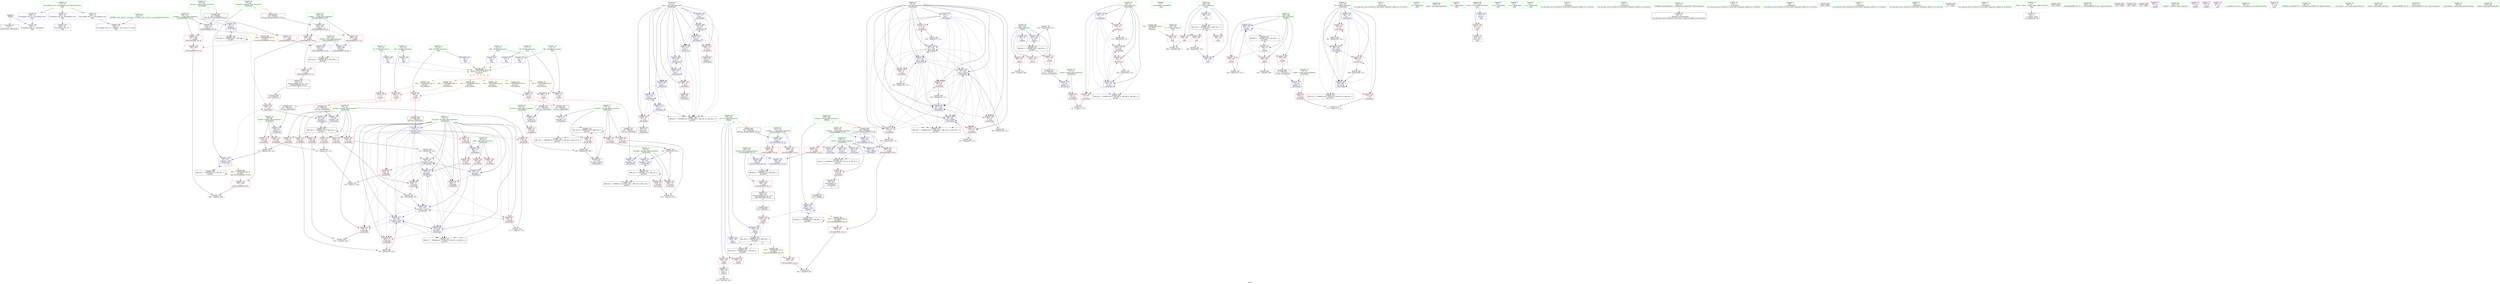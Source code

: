 digraph "SVFG" {
	label="SVFG";

	Node0x56165ec4a930 [shape=record,color=grey,label="{NodeID: 0\nNullPtr}"];
	Node0x56165ec4a930 -> Node0x56165ec78be0[style=solid];
	Node0x56165ec4a930 -> Node0x56165ec7f3c0[style=solid];
	Node0x56165eca2e70 [shape=record,color=black,label="{NodeID: 360\nMR_36V_3 = PHI(MR_36V_4, MR_36V_2, )\npts\{255 \}\n}"];
	Node0x56165eca2e70 -> Node0x56165ec7d500[style=dashed];
	Node0x56165ec7a870 [shape=record,color=blue,label="{NodeID: 194\n91\<--113\nconti\<--\n_Z4calciiiiiiii\n}"];
	Node0x56165ec7a870 -> Node0x56165ec7cdb0[style=dashed];
	Node0x56165ec7a870 -> Node0x56165ec7ad50[style=dashed];
	Node0x56165ec7a870 -> Node0x56165ec7ae20[style=dashed];
	Node0x56165ec7a870 -> Node0x56165ec7b230[style=dashed];
	Node0x56165ec7a870 -> Node0x56165ec98660[style=dashed];
	Node0x56165ec779d0 [shape=record,color=red,label="{NodeID: 111\n198\<--83\n\<--B.addr\n_Z4calciiiiiiii\n}"];
	Node0x56165ec779d0 -> Node0x56165ec7c320[style=solid];
	Node0x56165ec75d30 [shape=record,color=green,label="{NodeID: 28\n69\<--70\nretval\<--retval_field_insensitive\n_Z4calciiiiiiii\n}"];
	Node0x56165ec75d30 -> Node0x56165ec7a120[style=solid];
	Node0x56165ec75d30 -> Node0x56165ec800f0[style=solid];
	Node0x56165ec75d30 -> Node0x56165ec7ac80[style=solid];
	Node0x56165ec75d30 -> Node0x56165ec7b300[style=solid];
	Node0x56165ec75d30 -> Node0x56165ec7b570[style=solid];
	Node0x56165ecc63b0 [shape=record,color=black,label="{NodeID: 471\n65 = PHI(307, )\n4th arg _Z4calciiiiiiii }"];
	Node0x56165ecc63b0 -> Node0x56165ec7f800[style=solid];
	Node0x56165ec80a80 [shape=record,color=yellow,style=double,label="{NodeID: 388\n54V_1 = ENCHI(MR_54V_0)\npts\{280 \}\nFun[_ZSt3minIiERKT_S2_S2_]}"];
	Node0x56165ec80a80 -> Node0x56165ec7e6e0[style=dashed];
	Node0x56165ec7c1a0 [shape=record,color=grey,label="{NodeID: 305\n325 = Binary(324, 115, )\n}"];
	Node0x56165ec7c1a0 -> Node0x56165ec83180[style=solid];
	Node0x56165ec82f10 [shape=record,color=blue,label="{NodeID: 222\n285\<--311\nref.tmp\<--call4\n_Z4doitv\n|{|<s3>6}}"];
	Node0x56165ec82f10 -> Node0x56165ec7e130[style=dashed];
	Node0x56165ec82f10 -> Node0x56165ec82f10[style=dashed];
	Node0x56165ec82f10 -> Node0x56165ec9d660[style=dashed];
	Node0x56165ec82f10:s3 -> Node0x56165ec80b90[style=dashed,color=red];
	Node0x56165ec7d9e0 [shape=record,color=red,label="{NodeID: 139\n265\<--264\n\<--\n_ZSt3maxIiERKT_S2_S2_\n}"];
	Node0x56165ec7d9e0 -> Node0x56165ec89990[style=solid];
	Node0x56165ec78500 [shape=record,color=green,label="{NodeID: 56\n349\<--350\nretval\<--retval_field_insensitive\n_ZSt3minIiERKT_S2_S2_\n}"];
	Node0x56165ec78500 -> Node0x56165ec7e200[style=solid];
	Node0x56165ec78500 -> Node0x56165ec833f0[style=solid];
	Node0x56165ec78500 -> Node0x56165ec834c0[style=solid];
	Node0x56165ec7f1c0 [shape=record,color=blue,label="{NodeID: 167\n407\<--32\nllvm.global_ctors_0\<--\nGlob }"];
	Node0x56165ec79d10 [shape=record,color=red,label="{NodeID: 84\n306\<--11\n\<--Ad\n_Z4doitv\n|{<s0>5}}"];
	Node0x56165ec79d10:s0 -> Node0x56165ecc6270[style=solid,color=red];
	Node0x56165ec604d0 [shape=record,color=green,label="{NodeID: 1\n7\<--1\n__dso_handle\<--dummyObj\nGlob }"];
	Node0x56165eca3370 [shape=record,color=black,label="{NodeID: 361\nMR_74V_3 = PHI(MR_74V_4, MR_74V_2, )\npts\{382 \}\n}"];
	Node0x56165eca3370 -> Node0x56165ec7e950[style=dashed];
	Node0x56165eca3370 -> Node0x56165ec7ea20[style=dashed];
	Node0x56165eca3370 -> Node0x56165ec7eaf0[style=dashed];
	Node0x56165eca3370 -> Node0x56165ec83730[style=dashed];
	Node0x56165ec7a940 [shape=record,color=blue,label="{NodeID: 195\n99\<--115\ni9\<--\n_Z4calciiiiiiii\n}"];
	Node0x56165ec7a940 -> Node0x56165ec7d1c0[style=dashed];
	Node0x56165ec7a940 -> Node0x56165ec7d290[style=dashed];
	Node0x56165ec7a940 -> Node0x56165ec7d360[style=dashed];
	Node0x56165ec7a940 -> Node0x56165ec7abb0[style=dashed];
	Node0x56165ec7a940 -> Node0x56165ec7b160[style=dashed];
	Node0x56165ec7a940 -> Node0x56165ec99060[style=dashed];
	Node0x56165ec77aa0 [shape=record,color=red,label="{NodeID: 112\n123\<--85\n\<--D.addr\n_Z4calciiiiiiii\n}"];
	Node0x56165ec77aa0 -> Node0x56165ec7bea0[style=solid];
	Node0x56165ec75e00 [shape=record,color=green,label="{NodeID: 29\n71\<--72\nd.addr\<--d.addr_field_insensitive\n_Z4calciiiiiiii\n}"];
	Node0x56165ec75e00 -> Node0x56165ec7a1f0[style=solid];
	Node0x56165ec75e00 -> Node0x56165ec7f4c0[style=solid];
	Node0x56165ecc64f0 [shape=record,color=black,label="{NodeID: 472\n66 = PHI(308, )\n5th arg _Z4calciiiiiiii }"];
	Node0x56165ecc64f0 -> Node0x56165ec7f8d0[style=solid];
	Node0x56165ec80b90 [shape=record,color=yellow,style=double,label="{NodeID: 389\n60V_1 = ENCHI(MR_60V_0)\npts\{286 \}\nFun[_ZSt3minIiERKT_S2_S2_]}"];
	Node0x56165ec80b90 -> Node0x56165ec7e610[style=dashed];
	Node0x56165ec7c320 [shape=record,color=grey,label="{NodeID: 306\n200 = Binary(199, 198, )\n}"];
	Node0x56165ec7c320 -> Node0x56165ec7afc0[style=solid];
	Node0x56165ec82fe0 [shape=record,color=blue,label="{NodeID: 223\n279\<--316\nans\<--\n_Z4doitv\n}"];
	Node0x56165ec82fe0 -> Node0x56165ec9fe60[style=dashed];
	Node0x56165ec7dab0 [shape=record,color=red,label="{NodeID: 140\n328\<--279\n\<--ans\n_Z4doitv\n}"];
	Node0x56165ec7dab0 -> Node0x56165ec791f0[style=solid];
	Node0x56165ec785d0 [shape=record,color=green,label="{NodeID: 57\n351\<--352\n__a.addr\<--__a.addr_field_insensitive\n_ZSt3minIiERKT_S2_S2_\n}"];
	Node0x56165ec785d0 -> Node0x56165ec7e2d0[style=solid];
	Node0x56165ec785d0 -> Node0x56165ec7e3a0[style=solid];
	Node0x56165ec785d0 -> Node0x56165ec83250[style=solid];
	Node0x56165ec7f2c0 [shape=record,color=blue,label="{NodeID: 168\n408\<--33\nllvm.global_ctors_1\<--_GLOBAL__sub_I_xyz111_2_0.cpp\nGlob }"];
	Node0x56165ec79de0 [shape=record,color=red,label="{NodeID: 85\n307\<--13\n\<--Hk\n_Z4doitv\n|{<s0>5}}"];
	Node0x56165ec79de0:s0 -> Node0x56165ecc63b0[style=solid,color=red];
	Node0x56165ec74070 [shape=record,color=green,label="{NodeID: 2\n9\<--1\n\<--dummyObj\nCan only get source location for instruction, argument, global var or function.}"];
	Node0x56165ec7aa10 [shape=record,color=blue,label="{NodeID: 196\n87\<--180\nsum\<--add15\n_Z4calciiiiiiii\n}"];
	Node0x56165ec7aa10 -> Node0x56165ec7c730[style=dashed];
	Node0x56165ec7aa10 -> Node0x56165ec7c800[style=dashed];
	Node0x56165ec7aa10 -> Node0x56165ec7c8d0[style=dashed];
	Node0x56165ec7aa10 -> Node0x56165ec7c9a0[style=dashed];
	Node0x56165ec7aa10 -> Node0x56165ec7aa10[style=dashed];
	Node0x56165ec7aa10 -> Node0x56165ec7aef0[style=dashed];
	Node0x56165ec7aa10 -> Node0x56165ec7b3d0[style=dashed];
	Node0x56165ec7aa10 -> Node0x56165ec98160[style=dashed];
	Node0x56165ec77b70 [shape=record,color=red,label="{NodeID: 113\n150\<--85\n\<--D.addr\n_Z4calciiiiiiii\n}"];
	Node0x56165ec77b70 -> Node0x56165ec87480[style=solid];
	Node0x56165ec75ed0 [shape=record,color=green,label="{NodeID: 30\n73\<--74\nb.addr\<--b.addr_field_insensitive\n_Z4calciiiiiiii\n}"];
	Node0x56165ec75ed0 -> Node0x56165ec7a2c0[style=solid];
	Node0x56165ec75ed0 -> Node0x56165ec7f590[style=solid];
	Node0x56165ecc6630 [shape=record,color=black,label="{NodeID: 473\n67 = PHI(309, )\n6th arg _Z4calciiiiiiii }"];
	Node0x56165ecc6630 -> Node0x56165ec7f9a0[style=solid];
	Node0x56165ec7c4a0 [shape=record,color=grey,label="{NodeID: 307\n320 = Binary(319, 115, )\n}"];
	Node0x56165ec7c4a0 -> Node0x56165ec830b0[style=solid];
	Node0x56165ec830b0 [shape=record,color=blue,label="{NodeID: 224\n283\<--320\nj\<--inc\n_Z4doitv\n}"];
	Node0x56165ec830b0 -> Node0x56165ec7dec0[style=dashed];
	Node0x56165ec830b0 -> Node0x56165ec7df90[style=dashed];
	Node0x56165ec830b0 -> Node0x56165ec7e060[style=dashed];
	Node0x56165ec830b0 -> Node0x56165ec830b0[style=dashed];
	Node0x56165ec830b0 -> Node0x56165ec9d160[style=dashed];
	Node0x56165ec7db80 [shape=record,color=red,label="{NodeID: 141\n338\<--279\n\<--ans\n_Z4doitv\n}"];
	Node0x56165ec786a0 [shape=record,color=green,label="{NodeID: 58\n353\<--354\n__b.addr\<--__b.addr_field_insensitive\n_ZSt3minIiERKT_S2_S2_\n}"];
	Node0x56165ec786a0 -> Node0x56165ec7e470[style=solid];
	Node0x56165ec786a0 -> Node0x56165ec7e540[style=solid];
	Node0x56165ec786a0 -> Node0x56165ec83320[style=solid];
	Node0x56165ec7f3c0 [shape=record,color=blue, style = dotted,label="{NodeID: 169\n409\<--3\nllvm.global_ctors_2\<--dummyVal\nGlob }"];
	Node0x56165ec79eb0 [shape=record,color=red,label="{NodeID: 86\n308\<--15\n\<--Ak\n_Z4doitv\n|{<s0>5}}"];
	Node0x56165ec79eb0:s0 -> Node0x56165ecc64f0[style=solid,color=red];
	Node0x56165ec74100 [shape=record,color=green,label="{NodeID: 3\n21\<--1\n.str\<--dummyObj\nGlob }"];
	Node0x56165eca3d70 [shape=record,color=black,label="{NodeID: 363\nMR_14V_3 = PHI(MR_14V_4, MR_14V_2, )\npts\{82 \}\n}"];
	Node0x56165eca3d70 -> Node0x56165ec77420[style=dashed];
	Node0x56165eca3d70 -> Node0x56165ec774f0[style=dashed];
	Node0x56165eca3d70 -> Node0x56165ec775c0[style=dashed];
	Node0x56165eca3d70 -> Node0x56165ec77690[style=dashed];
	Node0x56165eca3d70 -> Node0x56165ec77760[style=dashed];
	Node0x56165eca3d70 -> Node0x56165ec77830[style=dashed];
	Node0x56165eca3d70 -> Node0x56165ec77900[style=dashed];
	Node0x56165eca3d70 -> Node0x56165ec805d0[style=dashed];
	Node0x56165eca3d70 -> Node0x56165eca3d70[style=dashed];
	Node0x56165ec7aae0 [shape=record,color=blue,label="{NodeID: 197\n75\<--182\nHd.addr\<--\n_Z4calciiiiiiii\n}"];
	Node0x56165ec7aae0 -> Node0x56165ec76da0[style=dashed];
	Node0x56165ec7aae0 -> Node0x56165ec7b090[style=dashed];
	Node0x56165ec7aae0 -> Node0x56165ec97260[style=dashed];
	Node0x56165ec77c40 [shape=record,color=red,label="{NodeID: 114\n127\<--87\n\<--sum\n_Z4calciiiiiiii\n}"];
	Node0x56165ec77c40 -> Node0x56165ec7bd20[style=solid];
	Node0x56165ec75fa0 [shape=record,color=green,label="{NodeID: 31\n75\<--76\nHd.addr\<--Hd.addr_field_insensitive\n_Z4calciiiiiiii\n}"];
	Node0x56165ec75fa0 -> Node0x56165ec7a390[style=solid];
	Node0x56165ec75fa0 -> Node0x56165ec7a460[style=solid];
	Node0x56165ec75fa0 -> Node0x56165ec7a530[style=solid];
	Node0x56165ec75fa0 -> Node0x56165ec7a600[style=solid];
	Node0x56165ec75fa0 -> Node0x56165ec76da0[style=solid];
	Node0x56165ec75fa0 -> Node0x56165ec76e70[style=solid];
	Node0x56165ec75fa0 -> Node0x56165ec76f40[style=solid];
	Node0x56165ec75fa0 -> Node0x56165ec7f660[style=solid];
	Node0x56165ec75fa0 -> Node0x56165ec7ff50[style=solid];
	Node0x56165ec75fa0 -> Node0x56165ec7a6d0[style=solid];
	Node0x56165ec75fa0 -> Node0x56165ec7aae0[style=solid];
	Node0x56165ec75fa0 -> Node0x56165ec7b090[style=solid];
	Node0x56165ec75fa0 -> Node0x56165ec7b4a0[style=solid];
	Node0x56165ec75fa0 -> Node0x56165ec82890[style=solid];
	Node0x56165ecc6770 [shape=record,color=black,label="{NodeID: 474\n68 = PHI(310, )\n7th arg _Z4calciiiiiiii }"];
	Node0x56165ecc6770 -> Node0x56165ec7fa70[style=solid];
	Node0x56165ec7c620 [shape=record,color=grey,label="{NodeID: 308\n227 = cmp(225, 226, )\n}"];
	Node0x56165ec83180 [shape=record,color=blue,label="{NodeID: 225\n281\<--325\ni\<--inc7\n_Z4doitv\n}"];
	Node0x56165ec83180 -> Node0x56165ec9cc60[style=dashed];
	Node0x56165ec7dc50 [shape=record,color=red,label="{NodeID: 142\n294\<--281\n\<--i\n_Z4doitv\n}"];
	Node0x56165ec7dc50 -> Node0x56165ec89b10[style=solid];
	Node0x56165ec78770 [shape=record,color=green,label="{NodeID: 59\n374\<--375\nmain\<--main_field_insensitive\n}"];
	Node0x56165ec7f4c0 [shape=record,color=blue,label="{NodeID: 170\n71\<--61\nd.addr\<--d\n_Z4calciiiiiiii\n}"];
	Node0x56165ec7f4c0 -> Node0x56165ec7a1f0[style=dashed];
	Node0x56165ec79f80 [shape=record,color=red,label="{NodeID: 87\n309\<--17\n\<--B\n_Z4doitv\n|{<s0>5}}"];
	Node0x56165ec79f80:s0 -> Node0x56165ecc6630[style=solid,color=red];
	Node0x56165ec74190 [shape=record,color=green,label="{NodeID: 4\n23\<--1\n.str.1\<--dummyObj\nGlob }"];
	Node0x56165ec7abb0 [shape=record,color=blue,label="{NodeID: 198\n99\<--185\ni9\<--sub16\n_Z4calciiiiiiii\n}"];
	Node0x56165ec7abb0 -> Node0x56165ec7d360[style=dashed];
	Node0x56165ec7abb0 -> Node0x56165ec7b160[style=dashed];
	Node0x56165ec7abb0 -> Node0x56165ec99060[style=dashed];
	Node0x56165ec77d10 [shape=record,color=red,label="{NodeID: 115\n145\<--87\n\<--sum\n_Z4calciiiiiiii\n}"];
	Node0x56165ec77d10 -> Node0x56165ec87600[style=solid];
	Node0x56165ec76070 [shape=record,color=green,label="{NodeID: 32\n77\<--78\nAd.addr\<--Ad.addr_field_insensitive\n_Z4calciiiiiiii\n}"];
	Node0x56165ec76070 -> Node0x56165ec77010[style=solid];
	Node0x56165ec76070 -> Node0x56165ec770e0[style=solid];
	Node0x56165ec76070 -> Node0x56165ec771b0[style=solid];
	Node0x56165ec76070 -> Node0x56165ec7f730[style=solid];
	Node0x56165ec76070 -> Node0x56165ec7afc0[style=solid];
	Node0x56165ec89810 [shape=record,color=grey,label="{NodeID: 309\n301 = cmp(300, 296, )\n}"];
	Node0x56165ec83250 [shape=record,color=blue,label="{NodeID: 226\n351\<--347\n__a.addr\<--__a\n_ZSt3minIiERKT_S2_S2_\n}"];
	Node0x56165ec83250 -> Node0x56165ec7e2d0[style=dashed];
	Node0x56165ec83250 -> Node0x56165ec7e3a0[style=dashed];
	Node0x56165ec7dd20 [shape=record,color=red,label="{NodeID: 143\n303\<--281\n\<--i\n_Z4doitv\n|{<s0>5}}"];
	Node0x56165ec7dd20:s0 -> Node0x56165ecc5eb0[style=solid,color=red];
	Node0x56165ec78870 [shape=record,color=green,label="{NodeID: 60\n377\<--378\nretval\<--retval_field_insensitive\nmain\n}"];
	Node0x56165ec78870 -> Node0x56165ec7e7b0[style=solid];
	Node0x56165ec78870 -> Node0x56165ec83590[style=solid];
	Node0x56165ec7f590 [shape=record,color=blue,label="{NodeID: 171\n73\<--62\nb.addr\<--b\n_Z4calciiiiiiii\n}"];
	Node0x56165ec7f590 -> Node0x56165ec7a2c0[style=dashed];
	Node0x56165ec7a050 [shape=record,color=red,label="{NodeID: 88\n310\<--19\n\<--D\n_Z4doitv\n|{<s0>5}}"];
	Node0x56165ec7a050:s0 -> Node0x56165ecc6770[style=solid,color=red];
	Node0x56165ec74220 [shape=record,color=green,label="{NodeID: 5\n25\<--1\n.str.2\<--dummyObj\nGlob }"];
	Node0x56165ec7ac80 [shape=record,color=blue,label="{NodeID: 199\n69\<--139\nretval\<--\n_Z4calciiiiiiii\n}"];
	Node0x56165ec7ac80 -> Node0x56165ec96d60[style=dashed];
	Node0x56165ec7c730 [shape=record,color=red,label="{NodeID: 116\n179\<--87\n\<--sum\n_Z4calciiiiiiii\n}"];
	Node0x56165ec7c730 -> Node0x56165ec87000[style=solid];
	Node0x56165ec76140 [shape=record,color=green,label="{NodeID: 33\n79\<--80\nHk.addr\<--Hk.addr_field_insensitive\n_Z4calciiiiiiii\n}"];
	Node0x56165ec76140 -> Node0x56165ec77280[style=solid];
	Node0x56165ec76140 -> Node0x56165ec77350[style=solid];
	Node0x56165ec76140 -> Node0x56165ec7f800[style=solid];
	Node0x56165ec76140 -> Node0x56165ec827c0[style=solid];
	Node0x56165ec89990 [shape=record,color=grey,label="{NodeID: 310\n266 = cmp(263, 265, )\n}"];
	Node0x56165ec83320 [shape=record,color=blue,label="{NodeID: 227\n353\<--348\n__b.addr\<--__b\n_ZSt3minIiERKT_S2_S2_\n}"];
	Node0x56165ec83320 -> Node0x56165ec7e470[style=dashed];
	Node0x56165ec83320 -> Node0x56165ec7e540[style=dashed];
	Node0x56165ec7ddf0 [shape=record,color=red,label="{NodeID: 144\n324\<--281\n\<--i\n_Z4doitv\n}"];
	Node0x56165ec7ddf0 -> Node0x56165ec7c1a0[style=solid];
	Node0x56165ec78940 [shape=record,color=green,label="{NodeID: 61\n379\<--380\nT\<--T_field_insensitive\nmain\n}"];
	Node0x56165ec78940 -> Node0x56165ec7e880[style=solid];
	Node0x56165ec7f660 [shape=record,color=blue,label="{NodeID: 172\n75\<--63\nHd.addr\<--Hd\n_Z4calciiiiiiii\n}"];
	Node0x56165ec7f660 -> Node0x56165ec7a390[style=dashed];
	Node0x56165ec7f660 -> Node0x56165ec7a460[style=dashed];
	Node0x56165ec7f660 -> Node0x56165ec7a530[style=dashed];
	Node0x56165ec7f660 -> Node0x56165ec7a600[style=dashed];
	Node0x56165ec7f660 -> Node0x56165ec76da0[style=dashed];
	Node0x56165ec7f660 -> Node0x56165ec76e70[style=dashed];
	Node0x56165ec7f660 -> Node0x56165ec76f40[style=dashed];
	Node0x56165ec7f660 -> Node0x56165ec7ff50[style=dashed];
	Node0x56165ec7f660 -> Node0x56165ec7a6d0[style=dashed];
	Node0x56165ec7f660 -> Node0x56165ec7aae0[style=dashed];
	Node0x56165ec7f660 -> Node0x56165ec7b090[style=dashed];
	Node0x56165ec7f660 -> Node0x56165ec7b4a0[style=dashed];
	Node0x56165ec7f660 -> Node0x56165ec82890[style=dashed];
	Node0x56165ec7f660 -> Node0x56165ec97260[style=dashed];
	Node0x56165ec7a120 [shape=record,color=red,label="{NodeID: 89\n249\<--69\n\<--retval\n_Z4calciiiiiiii\n}"];
	Node0x56165ec7a120 -> Node0x56165ec79050[style=solid];
	Node0x56165ec74a60 [shape=record,color=green,label="{NodeID: 6\n27\<--1\n.str.3\<--dummyObj\nGlob }"];
	Node0x56165ec7ad50 [shape=record,color=blue,label="{NodeID: 200\n91\<--142\nconti\<--\n_Z4calciiiiiiii\n}"];
	Node0x56165ec7ad50 -> Node0x56165ec7cdb0[style=dashed];
	Node0x56165ec7ad50 -> Node0x56165ec7ad50[style=dashed];
	Node0x56165ec7ad50 -> Node0x56165ec7ae20[style=dashed];
	Node0x56165ec7ad50 -> Node0x56165ec7b230[style=dashed];
	Node0x56165ec7ad50 -> Node0x56165ec98660[style=dashed];
	Node0x56165ec7c800 [shape=record,color=red,label="{NodeID: 117\n195\<--87\n\<--sum\n_Z4calciiiiiiii\n}"];
	Node0x56165ec7c800 -> Node0x56165ec7c020[style=solid];
	Node0x56165ec76210 [shape=record,color=green,label="{NodeID: 34\n81\<--82\nAk.addr\<--Ak.addr_field_insensitive\n_Z4calciiiiiiii\n}"];
	Node0x56165ec76210 -> Node0x56165ec77420[style=solid];
	Node0x56165ec76210 -> Node0x56165ec774f0[style=solid];
	Node0x56165ec76210 -> Node0x56165ec775c0[style=solid];
	Node0x56165ec76210 -> Node0x56165ec77690[style=solid];
	Node0x56165ec76210 -> Node0x56165ec77760[style=solid];
	Node0x56165ec76210 -> Node0x56165ec77830[style=solid];
	Node0x56165ec76210 -> Node0x56165ec77900[style=solid];
	Node0x56165ec76210 -> Node0x56165ec7f8d0[style=solid];
	Node0x56165ec76210 -> Node0x56165ec805d0[style=solid];
	Node0x56165ec89b10 [shape=record,color=grey,label="{NodeID: 311\n295 = cmp(294, 296, )\n}"];
	Node0x56165ec833f0 [shape=record,color=blue,label="{NodeID: 228\n349\<--363\nretval\<--\n_ZSt3minIiERKT_S2_S2_\n}"];
	Node0x56165ec833f0 -> Node0x56165ec96050[style=dashed];
	Node0x56165ec7dec0 [shape=record,color=red,label="{NodeID: 145\n300\<--283\n\<--j\n_Z4doitv\n}"];
	Node0x56165ec7dec0 -> Node0x56165ec89810[style=solid];
	Node0x56165ec78a10 [shape=record,color=green,label="{NodeID: 62\n381\<--382\ni\<--i_field_insensitive\nmain\n}"];
	Node0x56165ec78a10 -> Node0x56165ec7e950[style=solid];
	Node0x56165ec78a10 -> Node0x56165ec7ea20[style=solid];
	Node0x56165ec78a10 -> Node0x56165ec7eaf0[style=solid];
	Node0x56165ec78a10 -> Node0x56165ec83660[style=solid];
	Node0x56165ec78a10 -> Node0x56165ec83730[style=solid];
	Node0x56165ec7f730 [shape=record,color=blue,label="{NodeID: 173\n77\<--64\nAd.addr\<--Ad\n_Z4calciiiiiiii\n}"];
	Node0x56165ec7f730 -> Node0x56165ec97760[style=dashed];
	Node0x56165ec7f730 -> Node0x56165ec99a60[style=dashed];
	Node0x56165ec7a1f0 [shape=record,color=red,label="{NodeID: 90\n118\<--71\n\<--d.addr\n_Z4calciiiiiiii\n}"];
	Node0x56165ec7a1f0 -> Node0x56165ec8a410[style=solid];
	Node0x56165ec74af0 [shape=record,color=green,label="{NodeID: 7\n29\<--1\n.str.4\<--dummyObj\nGlob }"];
	Node0x56165eca5170 [shape=record,color=black,label="{NodeID: 367\nMR_28V_2 = PHI(MR_28V_3, MR_28V_1, )\npts\{96 \}\n}"];
	Node0x56165eca5170 -> Node0x56165ec80430[style=dashed];
	Node0x56165eca5170 -> Node0x56165eca5170[style=dashed];
	Node0x56165ec7ae20 [shape=record,color=blue,label="{NodeID: 201\n91\<--113\nconti\<--\n_Z4calciiiiiiii\n}"];
	Node0x56165ec7ae20 -> Node0x56165ec7cdb0[style=dashed];
	Node0x56165ec7ae20 -> Node0x56165ec7ad50[style=dashed];
	Node0x56165ec7ae20 -> Node0x56165ec7ae20[style=dashed];
	Node0x56165ec7ae20 -> Node0x56165ec7b230[style=dashed];
	Node0x56165ec7ae20 -> Node0x56165ec98660[style=dashed];
	Node0x56165ec7c8d0 [shape=record,color=red,label="{NodeID: 118\n218\<--87\n\<--sum\n_Z4calciiiiiiii\n}"];
	Node0x56165ec7c8d0 -> Node0x56165ec7b720[style=solid];
	Node0x56165ec762e0 [shape=record,color=green,label="{NodeID: 35\n83\<--84\nB.addr\<--B.addr_field_insensitive\n_Z4calciiiiiiii\n}"];
	Node0x56165ec762e0 -> Node0x56165ec779d0[style=solid];
	Node0x56165ec762e0 -> Node0x56165ec7f9a0[style=solid];
	Node0x56165ec89c90 [shape=record,color=grey,label="{NodeID: 312\n216 = cmp(214, 215, )\n}"];
	Node0x56165ec834c0 [shape=record,color=blue,label="{NodeID: 229\n349\<--366\nretval\<--\n_ZSt3minIiERKT_S2_S2_\n}"];
	Node0x56165ec834c0 -> Node0x56165ec96050[style=dashed];
	Node0x56165ec7df90 [shape=record,color=red,label="{NodeID: 146\n304\<--283\n\<--j\n_Z4doitv\n|{<s0>5}}"];
	Node0x56165ec7df90:s0 -> Node0x56165ecc5ff0[style=solid,color=red];
	Node0x56165ec78ae0 [shape=record,color=green,label="{NodeID: 63\n33\<--403\n_GLOBAL__sub_I_xyz111_2_0.cpp\<--_GLOBAL__sub_I_xyz111_2_0.cpp_field_insensitive\n}"];
	Node0x56165ec78ae0 -> Node0x56165ec7f2c0[style=solid];
	Node0x56165ec7f800 [shape=record,color=blue,label="{NodeID: 174\n79\<--65\nHk.addr\<--Hk\n_Z4calciiiiiiii\n}"];
	Node0x56165ec7f800 -> Node0x56165ec97c60[style=dashed];
	Node0x56165ec7f800 -> Node0x56165eca1fa0[style=dashed];
	Node0x56165ec7a2c0 [shape=record,color=red,label="{NodeID: 91\n172\<--73\n\<--b.addr\n_Z4calciiiiiiii\n}"];
	Node0x56165ec7a2c0 -> Node0x56165ec8a590[style=solid];
	Node0x56165ec74b80 [shape=record,color=green,label="{NodeID: 8\n32\<--1\n\<--dummyObj\nCan only get source location for instruction, argument, global var or function.}"];
	Node0x56165eca5670 [shape=record,color=black,label="{NodeID: 368\nMR_30V_2 = PHI(MR_30V_3, MR_30V_1, )\npts\{98 \}\n}"];
	Node0x56165eca5670 -> Node0x56165ec80500[style=dashed];
	Node0x56165eca5670 -> Node0x56165eca5670[style=dashed];
	Node0x56165ec7aef0 [shape=record,color=blue,label="{NodeID: 202\n87\<--196\nsum\<--add21\n_Z4calciiiiiiii\n}"];
	Node0x56165ec7aef0 -> Node0x56165ec7c730[style=dashed];
	Node0x56165ec7aef0 -> Node0x56165ec7c800[style=dashed];
	Node0x56165ec7aef0 -> Node0x56165ec7c8d0[style=dashed];
	Node0x56165ec7aef0 -> Node0x56165ec7c9a0[style=dashed];
	Node0x56165ec7aef0 -> Node0x56165ec7aa10[style=dashed];
	Node0x56165ec7aef0 -> Node0x56165ec7aef0[style=dashed];
	Node0x56165ec7aef0 -> Node0x56165ec7b3d0[style=dashed];
	Node0x56165ec7aef0 -> Node0x56165ec98160[style=dashed];
	Node0x56165ec7c9a0 [shape=record,color=red,label="{NodeID: 119\n222\<--87\n\<--sum\n_Z4calciiiiiiii\n}"];
	Node0x56165ec7c9a0 -> Node0x56165ec86a00[style=solid];
	Node0x56165ec763b0 [shape=record,color=green,label="{NodeID: 36\n85\<--86\nD.addr\<--D.addr_field_insensitive\n_Z4calciiiiiiii\n}"];
	Node0x56165ec763b0 -> Node0x56165ec77aa0[style=solid];
	Node0x56165ec763b0 -> Node0x56165ec77b70[style=solid];
	Node0x56165ec763b0 -> Node0x56165ec7fa70[style=solid];
	Node0x56165ec89e10 [shape=record,color=grey,label="{NodeID: 313\n361 = cmp(358, 360, )\n}"];
	Node0x56165ec83590 [shape=record,color=blue,label="{NodeID: 230\n377\<--9\nretval\<--\nmain\n}"];
	Node0x56165ec83590 -> Node0x56165ec7e7b0[style=dashed];
	Node0x56165ec7e060 [shape=record,color=red,label="{NodeID: 147\n319\<--283\n\<--j\n_Z4doitv\n}"];
	Node0x56165ec7e060 -> Node0x56165ec7c4a0[style=solid];
	Node0x56165ec78be0 [shape=record,color=black,label="{NodeID: 64\n2\<--3\ndummyVal\<--dummyVal\n}"];
	Node0x56165ec9c760 [shape=record,color=black,label="{NodeID: 341\nMR_54V_3 = PHI(MR_54V_4, MR_54V_2, )\npts\{280 \}\n}"];
	Node0x56165ec9c760 -> Node0x56165ec7dab0[style=dashed];
	Node0x56165ec9c760 -> Node0x56165ec7db80[style=dashed];
	Node0x56165ec9c760 -> Node0x56165ec9fe60[style=dashed];
	Node0x56165ec7f8d0 [shape=record,color=blue,label="{NodeID: 175\n81\<--66\nAk.addr\<--Ak\n_Z4calciiiiiiii\n}"];
	Node0x56165ec7f8d0 -> Node0x56165eca3d70[style=dashed];
	Node0x56165ec7a390 [shape=record,color=red,label="{NodeID: 92\n110\<--75\n\<--Hd.addr\n_Z4calciiiiiiii\n}"];
	Node0x56165ec7a390 -> Node0x56165ec7fc10[style=solid];
	Node0x56165ec74c10 [shape=record,color=green,label="{NodeID: 9\n113\<--1\n\<--dummyObj\nCan only get source location for instruction, argument, global var or function.}"];
	Node0x56165eca5b70 [shape=record,color=yellow,style=double,label="{NodeID: 369\n42V_1 = ENCHI(MR_42V_0)\npts\{10 \}\nFun[_Z4doitv]}"];
	Node0x56165eca5b70 -> Node0x56165ec79c40[style=dashed];
	Node0x56165ec7afc0 [shape=record,color=blue,label="{NodeID: 203\n77\<--200\nAd.addr\<--add22\n_Z4calciiiiiiii\n}"];
	Node0x56165ec7afc0 -> Node0x56165ec99a60[style=dashed];
	Node0x56165ec7ca70 [shape=record,color=red,label="{NodeID: 120\n130\<--89\n\<--Hd1\n_Z4calciiiiiiii\n}"];
	Node0x56165ec7ca70 -> Node0x56165ec7ff50[style=solid];
	Node0x56165ec76480 [shape=record,color=green,label="{NodeID: 37\n87\<--88\nsum\<--sum_field_insensitive\n_Z4calciiiiiiii\n}"];
	Node0x56165ec76480 -> Node0x56165ec77c40[style=solid];
	Node0x56165ec76480 -> Node0x56165ec77d10[style=solid];
	Node0x56165ec76480 -> Node0x56165ec7c730[style=solid];
	Node0x56165ec76480 -> Node0x56165ec7c800[style=solid];
	Node0x56165ec76480 -> Node0x56165ec7c8d0[style=solid];
	Node0x56165ec76480 -> Node0x56165ec7c9a0[style=solid];
	Node0x56165ec76480 -> Node0x56165ec7fb40[style=solid];
	Node0x56165ec76480 -> Node0x56165ec7fe80[style=solid];
	Node0x56165ec76480 -> Node0x56165ec80360[style=solid];
	Node0x56165ec76480 -> Node0x56165ec7aa10[style=solid];
	Node0x56165ec76480 -> Node0x56165ec7aef0[style=solid];
	Node0x56165ec76480 -> Node0x56165ec7b3d0[style=solid];
	Node0x56165ec89f90 [shape=record,color=grey,label="{NodeID: 314\n125 = cmp(121, 124, )\n}"];
	Node0x56165ec83660 [shape=record,color=blue,label="{NodeID: 231\n381\<--115\ni\<--\nmain\n}"];
	Node0x56165ec83660 -> Node0x56165eca3370[style=dashed];
	Node0x56165ec7e130 [shape=record,color=red,label="{NodeID: 148\n316\<--313\n\<--call5\n_Z4doitv\n}"];
	Node0x56165ec7e130 -> Node0x56165ec82fe0[style=solid];
	Node0x56165ec78ce0 [shape=record,color=black,label="{NodeID: 65\n44\<--45\n\<--_ZNSt8ios_base4InitD1Ev\nCan only get source location for instruction, argument, global var or function.}"];
	Node0x56165ec9cc60 [shape=record,color=black,label="{NodeID: 342\nMR_56V_3 = PHI(MR_56V_4, MR_56V_2, )\npts\{282 \}\n}"];
	Node0x56165ec9cc60 -> Node0x56165ec7dc50[style=dashed];
	Node0x56165ec9cc60 -> Node0x56165ec7dd20[style=dashed];
	Node0x56165ec9cc60 -> Node0x56165ec7ddf0[style=dashed];
	Node0x56165ec9cc60 -> Node0x56165ec83180[style=dashed];
	Node0x56165ec7f9a0 [shape=record,color=blue,label="{NodeID: 176\n83\<--67\nB.addr\<--B\n_Z4calciiiiiiii\n}"];
	Node0x56165ec7f9a0 -> Node0x56165ec779d0[style=dashed];
	Node0x56165ec7a460 [shape=record,color=red,label="{NodeID: 93\n121\<--75\n\<--Hd.addr\n_Z4calciiiiiiii\n}"];
	Node0x56165ec7a460 -> Node0x56165ec89f90[style=solid];
	Node0x56165ec74ca0 [shape=record,color=green,label="{NodeID: 10\n115\<--1\n\<--dummyObj\nCan only get source location for instruction, argument, global var or function.}"];
	Node0x56165eca6690 [shape=record,color=yellow,style=double,label="{NodeID: 370\n44V_1 = ENCHI(MR_44V_0)\npts\{12 \}\nFun[_Z4doitv]}"];
	Node0x56165eca6690 -> Node0x56165ec79d10[style=dashed];
	Node0x56165ec7b090 [shape=record,color=blue,label="{NodeID: 204\n75\<--205\nHd.addr\<--sub24\n_Z4calciiiiiiii\n}"];
	Node0x56165ec7b090 -> Node0x56165ec7a600[style=dashed];
	Node0x56165ec7b090 -> Node0x56165ec76da0[style=dashed];
	Node0x56165ec7b090 -> Node0x56165ec76e70[style=dashed];
	Node0x56165ec7b090 -> Node0x56165ec76f40[style=dashed];
	Node0x56165ec7b090 -> Node0x56165ec7aae0[style=dashed];
	Node0x56165ec7b090 -> Node0x56165ec7b090[style=dashed];
	Node0x56165ec7b090 -> Node0x56165ec7b4a0[style=dashed];
	Node0x56165ec7b090 -> Node0x56165ec82890[style=dashed];
	Node0x56165ec7b090 -> Node0x56165ec97260[style=dashed];
	Node0x56165ec7cb40 [shape=record,color=red,label="{NodeID: 121\n182\<--89\n\<--Hd1\n_Z4calciiiiiiii\n}"];
	Node0x56165ec7cb40 -> Node0x56165ec7aae0[style=solid];
	Node0x56165ec76550 [shape=record,color=green,label="{NodeID: 38\n89\<--90\nHd1\<--Hd1_field_insensitive\n_Z4calciiiiiiii\n}"];
	Node0x56165ec76550 -> Node0x56165ec7ca70[style=solid];
	Node0x56165ec76550 -> Node0x56165ec7cb40[style=solid];
	Node0x56165ec76550 -> Node0x56165ec7cc10[style=solid];
	Node0x56165ec76550 -> Node0x56165ec7fc10[style=solid];
	Node0x56165ec8a110 [shape=record,color=grey,label="{NodeID: 315\n330 = cmp(329, 331, )\n}"];
	Node0x56165ec83730 [shape=record,color=blue,label="{NodeID: 232\n381\<--398\ni\<--inc\nmain\n}"];
	Node0x56165ec83730 -> Node0x56165eca3370[style=dashed];
	Node0x56165ec7e200 [shape=record,color=red,label="{NodeID: 149\n369\<--349\n\<--retval\n_ZSt3minIiERKT_S2_S2_\n}"];
	Node0x56165ec7e200 -> Node0x56165ec792c0[style=solid];
	Node0x56165ec78de0 [shape=record,color=black,label="{NodeID: 66\n136\<--135\ntobool\<--\n_Z4calciiiiiiii\n}"];
	Node0x56165ec9d160 [shape=record,color=black,label="{NodeID: 343\nMR_58V_2 = PHI(MR_58V_4, MR_58V_1, )\npts\{284 \}\n}"];
	Node0x56165ec9d160 -> Node0x56165ec82e40[style=dashed];
	Node0x56165ec7fa70 [shape=record,color=blue,label="{NodeID: 177\n85\<--68\nD.addr\<--D\n_Z4calciiiiiiii\n}"];
	Node0x56165ec7fa70 -> Node0x56165ec77aa0[style=dashed];
	Node0x56165ec7fa70 -> Node0x56165ec77b70[style=dashed];
	Node0x56165ec7a530 [shape=record,color=red,label="{NodeID: 94\n160\<--75\n\<--Hd.addr\n_Z4calciiiiiiii\n}"];
	Node0x56165ec7a530 -> Node0x56165ec7ba20[style=solid];
	Node0x56165ec74d30 [shape=record,color=green,label="{NodeID: 11\n139\<--1\n\<--dummyObj\nCan only get source location for instruction, argument, global var or function.}"];
	Node0x56165e928e20 [shape=record,color=black,label="{NodeID: 454\n288 = PHI()\n}"];
	Node0x56165eca6770 [shape=record,color=yellow,style=double,label="{NodeID: 371\n46V_1 = ENCHI(MR_46V_0)\npts\{14 \}\nFun[_Z4doitv]}"];
	Node0x56165eca6770 -> Node0x56165ec79de0[style=dashed];
	Node0x56165ec86880 [shape=record,color=grey,label="{NodeID: 288\n246 = Binary(245, 244, )\n}"];
	Node0x56165ec86880 -> Node0x56165ec82890[style=solid];
	Node0x56165ec7b160 [shape=record,color=blue,label="{NodeID: 205\n99\<--209\ni9\<--inc26\n_Z4calciiiiiiii\n}"];
	Node0x56165ec7b160 -> Node0x56165ec7d1c0[style=dashed];
	Node0x56165ec7b160 -> Node0x56165ec7d290[style=dashed];
	Node0x56165ec7b160 -> Node0x56165ec7d360[style=dashed];
	Node0x56165ec7b160 -> Node0x56165ec7abb0[style=dashed];
	Node0x56165ec7b160 -> Node0x56165ec7b160[style=dashed];
	Node0x56165ec7b160 -> Node0x56165ec99060[style=dashed];
	Node0x56165ec7cc10 [shape=record,color=red,label="{NodeID: 122\n229\<--89\n\<--Hd1\n_Z4calciiiiiiii\n}"];
	Node0x56165ec7cc10 -> Node0x56165ec7b4a0[style=solid];
	Node0x56165ec76620 [shape=record,color=green,label="{NodeID: 39\n91\<--92\nconti\<--conti_field_insensitive\n_Z4calciiiiiiii\n}"];
	Node0x56165ec76620 -> Node0x56165ec7cce0[style=solid];
	Node0x56165ec76620 -> Node0x56165ec7cdb0[style=solid];
	Node0x56165ec76620 -> Node0x56165ec7ce80[style=solid];
	Node0x56165ec76620 -> Node0x56165ec7fce0[style=solid];
	Node0x56165ec76620 -> Node0x56165ec801c0[style=solid];
	Node0x56165ec76620 -> Node0x56165ec80290[style=solid];
	Node0x56165ec76620 -> Node0x56165ec7a870[style=solid];
	Node0x56165ec76620 -> Node0x56165ec7ad50[style=solid];
	Node0x56165ec76620 -> Node0x56165ec7ae20[style=solid];
	Node0x56165ec76620 -> Node0x56165ec7b230[style=solid];
	Node0x56165ec76620 -> Node0x56165ec7b640[style=solid];
	Node0x56165ec76620 -> Node0x56165ec826f0[style=solid];
	Node0x56165ec8a290 [shape=record,color=grey,label="{NodeID: 316\n390 = cmp(388, 389, )\n}"];
	Node0x56165ec7e2d0 [shape=record,color=red,label="{NodeID: 150\n359\<--351\n\<--__a.addr\n_ZSt3minIiERKT_S2_S2_\n}"];
	Node0x56165ec7e2d0 -> Node0x56165ec7e6e0[style=solid];
	Node0x56165ec78eb0 [shape=record,color=black,label="{NodeID: 67\n188\<--187\ntobool17\<--\n_Z4calciiiiiiii\n}"];
	Node0x56165ec9d660 [shape=record,color=black,label="{NodeID: 344\nMR_60V_2 = PHI(MR_60V_3, MR_60V_1, )\npts\{286 \}\n}"];
	Node0x56165ec9d660 -> Node0x56165ec82f10[style=dashed];
	Node0x56165ec9d660 -> Node0x56165ec9d660[style=dashed];
	Node0x56165ec7fb40 [shape=record,color=blue,label="{NodeID: 178\n87\<--9\nsum\<--\n_Z4calciiiiiiii\n}"];
	Node0x56165ec7fb40 -> Node0x56165ec77c40[style=dashed];
	Node0x56165ec7fb40 -> Node0x56165ec77d10[style=dashed];
	Node0x56165ec7fb40 -> Node0x56165ec7c730[style=dashed];
	Node0x56165ec7fb40 -> Node0x56165ec7c800[style=dashed];
	Node0x56165ec7fb40 -> Node0x56165ec7c8d0[style=dashed];
	Node0x56165ec7fb40 -> Node0x56165ec7c9a0[style=dashed];
	Node0x56165ec7fb40 -> Node0x56165ec7fe80[style=dashed];
	Node0x56165ec7fb40 -> Node0x56165ec80360[style=dashed];
	Node0x56165ec7fb40 -> Node0x56165ec7aa10[style=dashed];
	Node0x56165ec7fb40 -> Node0x56165ec7aef0[style=dashed];
	Node0x56165ec7fb40 -> Node0x56165ec7b3d0[style=dashed];
	Node0x56165ec7fb40 -> Node0x56165ec98160[style=dashed];
	Node0x56165ec7a600 [shape=record,color=red,label="{NodeID: 95\n175\<--75\n\<--Hd.addr\n_Z4calciiiiiiii\n}"];
	Node0x56165ec7a600 -> Node0x56165ec8a710[style=solid];
	Node0x56165ec74df0 [shape=record,color=green,label="{NodeID: 12\n142\<--1\n\<--dummyObj\nCan only get source location for instruction, argument, global var or function.}"];
	Node0x56165ecc4f80 [shape=record,color=black,label="{NodeID: 455\n153 = PHI(251, )\n}"];
	Node0x56165ecc4f80 -> Node0x56165ec7d430[style=solid];
	Node0x56165eca6850 [shape=record,color=yellow,style=double,label="{NodeID: 372\n48V_1 = ENCHI(MR_48V_0)\npts\{16 \}\nFun[_Z4doitv]}"];
	Node0x56165eca6850 -> Node0x56165ec79eb0[style=dashed];
	Node0x56165ec86a00 [shape=record,color=grey,label="{NodeID: 289\n223 = Binary(222, 115, )\n}"];
	Node0x56165ec86a00 -> Node0x56165ec7b3d0[style=solid];
	Node0x56165ec7b230 [shape=record,color=blue,label="{NodeID: 206\n91\<--113\nconti\<--\n_Z4calciiiiiiii\n}"];
	Node0x56165ec7b230 -> Node0x56165ec7ce80[style=dashed];
	Node0x56165ec7b230 -> Node0x56165ec7b640[style=dashed];
	Node0x56165ec7b230 -> Node0x56165ec826f0[style=dashed];
	Node0x56165ec7b230 -> Node0x56165ec98660[style=dashed];
	Node0x56165ec7cce0 [shape=record,color=red,label="{NodeID: 123\n135\<--91\n\<--conti\n_Z4calciiiiiiii\n}"];
	Node0x56165ec7cce0 -> Node0x56165ec78de0[style=solid];
	Node0x56165ec766f0 [shape=record,color=green,label="{NodeID: 40\n93\<--94\ni\<--i_field_insensitive\n_Z4calciiiiiiii\n}"];
	Node0x56165ec766f0 -> Node0x56165ec7cf50[style=solid];
	Node0x56165ec766f0 -> Node0x56165ec7d020[style=solid];
	Node0x56165ec766f0 -> Node0x56165ec7d0f0[style=solid];
	Node0x56165ec766f0 -> Node0x56165ec7fdb0[style=solid];
	Node0x56165ec766f0 -> Node0x56165ec80020[style=solid];
	Node0x56165ec766f0 -> Node0x56165ec7a7a0[style=solid];
	Node0x56165ec8a410 [shape=record,color=grey,label="{NodeID: 317\n119 = cmp(117, 118, )\n}"];
	Node0x56165ec7e3a0 [shape=record,color=red,label="{NodeID: 151\n366\<--351\n\<--__a.addr\n_ZSt3minIiERKT_S2_S2_\n}"];
	Node0x56165ec7e3a0 -> Node0x56165ec834c0[style=solid];
	Node0x56165ec78f80 [shape=record,color=black,label="{NodeID: 68\n232\<--231\ntobool35\<--\n_Z4calciiiiiiii\n}"];
	Node0x56165ec7fc10 [shape=record,color=blue,label="{NodeID: 179\n89\<--110\nHd1\<--\n_Z4calciiiiiiii\n}"];
	Node0x56165ec7fc10 -> Node0x56165ec7ca70[style=dashed];
	Node0x56165ec7fc10 -> Node0x56165ec7cb40[style=dashed];
	Node0x56165ec7fc10 -> Node0x56165ec7cc10[style=dashed];
	Node0x56165ec76da0 [shape=record,color=red,label="{NodeID: 96\n204\<--75\n\<--Hd.addr\n_Z4calciiiiiiii\n}"];
	Node0x56165ec76da0 -> Node0x56165ec86d00[style=solid];
	Node0x56165ec74eb0 [shape=record,color=green,label="{NodeID: 13\n296\<--1\n\<--dummyObj\nCan only get source location for instruction, argument, global var or function.}"];
	Node0x56165ecc5170 [shape=record,color=black,label="{NodeID: 456\n43 = PHI()\n}"];
	Node0x56165eca6930 [shape=record,color=yellow,style=double,label="{NodeID: 373\n50V_1 = ENCHI(MR_50V_0)\npts\{18 \}\nFun[_Z4doitv]}"];
	Node0x56165eca6930 -> Node0x56165ec79f80[style=dashed];
	Node0x56165ec86b80 [shape=record,color=grey,label="{NodeID: 290\n165 = Binary(164, 115, )\n}"];
	Node0x56165ec86b80 -> Node0x56165ec7a7a0[style=solid];
	Node0x56165ec7b300 [shape=record,color=blue,label="{NodeID: 207\n69\<--219\nretval\<--add30\n_Z4calciiiiiiii\n}"];
	Node0x56165ec7b300 -> Node0x56165ec96d60[style=dashed];
	Node0x56165ec7cdb0 [shape=record,color=red,label="{NodeID: 124\n187\<--91\n\<--conti\n_Z4calciiiiiiii\n}"];
	Node0x56165ec7cdb0 -> Node0x56165ec78eb0[style=solid];
	Node0x56165ec767c0 [shape=record,color=green,label="{NodeID: 41\n95\<--96\nref.tmp\<--ref.tmp_field_insensitive\n_Z4calciiiiiiii\n|{|<s1>3}}"];
	Node0x56165ec767c0 -> Node0x56165ec80430[style=solid];
	Node0x56165ec767c0:s1 -> Node0x56165ecc5950[style=solid,color=red];
	Node0x56165ec8a590 [shape=record,color=grey,label="{NodeID: 318\n173 = cmp(171, 172, )\n}"];
	Node0x56165ec7e470 [shape=record,color=red,label="{NodeID: 152\n357\<--353\n\<--__b.addr\n_ZSt3minIiERKT_S2_S2_\n}"];
	Node0x56165ec7e470 -> Node0x56165ec7e610[style=solid];
	Node0x56165ec79050 [shape=record,color=black,label="{NodeID: 69\n60\<--249\n_Z4calciiiiiiii_ret\<--\n_Z4calciiiiiiii\n|{<s0>5}}"];
	Node0x56165ec79050:s0 -> Node0x56165ecc5240[style=solid,color=blue];
	Node0x56165ec7fce0 [shape=record,color=blue,label="{NodeID: 180\n91\<--113\nconti\<--\n_Z4calciiiiiiii\n}"];
	Node0x56165ec7fce0 -> Node0x56165ec7cce0[style=dashed];
	Node0x56165ec7fce0 -> Node0x56165ec801c0[style=dashed];
	Node0x56165ec7fce0 -> Node0x56165ec80290[style=dashed];
	Node0x56165ec7fce0 -> Node0x56165ec7a870[style=dashed];
	Node0x56165ec7fce0 -> Node0x56165ec98660[style=dashed];
	Node0x56165ec76e70 [shape=record,color=red,label="{NodeID: 97\n225\<--75\n\<--Hd.addr\n_Z4calciiiiiiii\n}"];
	Node0x56165ec76e70 -> Node0x56165ec7c620[style=solid];
	Node0x56165ec74f70 [shape=record,color=green,label="{NodeID: 14\n331\<--1\n\<--dummyObj\nCan only get source location for instruction, argument, global var or function.}"];
	Node0x56165ecc5240 [shape=record,color=black,label="{NodeID: 457\n311 = PHI(60, )\n}"];
	Node0x56165ecc5240 -> Node0x56165ec82f10[style=solid];
	Node0x56165eca6a10 [shape=record,color=yellow,style=double,label="{NodeID: 374\n52V_1 = ENCHI(MR_52V_0)\npts\{20 \}\nFun[_Z4doitv]}"];
	Node0x56165eca6a10 -> Node0x56165ec7a050[style=dashed];
	Node0x56165ec86d00 [shape=record,color=grey,label="{NodeID: 291\n205 = Binary(204, 203, )\n}"];
	Node0x56165ec86d00 -> Node0x56165ec7b090[style=solid];
	Node0x56165ec7b3d0 [shape=record,color=blue,label="{NodeID: 208\n87\<--223\nsum\<--add32\n_Z4calciiiiiiii\n}"];
	Node0x56165ec7b3d0 -> Node0x56165ec7c8d0[style=dashed];
	Node0x56165ec7b3d0 -> Node0x56165ec7c9a0[style=dashed];
	Node0x56165ec7b3d0 -> Node0x56165ec7b3d0[style=dashed];
	Node0x56165ec7b3d0 -> Node0x56165ec98160[style=dashed];
	Node0x56165ec7ce80 [shape=record,color=red,label="{NodeID: 125\n231\<--91\n\<--conti\n_Z4calciiiiiiii\n}"];
	Node0x56165ec7ce80 -> Node0x56165ec78f80[style=solid];
	Node0x56165ec76890 [shape=record,color=green,label="{NodeID: 42\n97\<--98\nref.tmp5\<--ref.tmp5_field_insensitive\n_Z4calciiiiiiii\n|{|<s1>3}}"];
	Node0x56165ec76890 -> Node0x56165ec80500[style=solid];
	Node0x56165ec76890:s1 -> Node0x56165ecc5af0[style=solid,color=red];
	Node0x56165ec8a710 [shape=record,color=grey,label="{NodeID: 319\n177 = cmp(175, 176, )\n}"];
	Node0x56165ec7e540 [shape=record,color=red,label="{NodeID: 153\n363\<--353\n\<--__b.addr\n_ZSt3minIiERKT_S2_S2_\n}"];
	Node0x56165ec7e540 -> Node0x56165ec833f0[style=solid];
	Node0x56165ec79120 [shape=record,color=black,label="{NodeID: 70\n251\<--274\n_ZSt3maxIiERKT_S2_S2__ret\<--\n_ZSt3maxIiERKT_S2_S2_\n|{<s0>3}}"];
	Node0x56165ec79120:s0 -> Node0x56165ecc4f80[style=solid,color=blue];
	Node0x56165ec7fdb0 [shape=record,color=blue,label="{NodeID: 181\n93\<--115\ni\<--\n_Z4calciiiiiiii\n}"];
	Node0x56165ec7fdb0 -> Node0x56165ec7cf50[style=dashed];
	Node0x56165ec7fdb0 -> Node0x56165ec7d020[style=dashed];
	Node0x56165ec7fdb0 -> Node0x56165ec7d0f0[style=dashed];
	Node0x56165ec7fdb0 -> Node0x56165ec80020[style=dashed];
	Node0x56165ec7fdb0 -> Node0x56165ec7a7a0[style=dashed];
	Node0x56165ec7fdb0 -> Node0x56165ec98b60[style=dashed];
	Node0x56165ec76f40 [shape=record,color=red,label="{NodeID: 98\n245\<--75\n\<--Hd.addr\n_Z4calciiiiiiii\n}"];
	Node0x56165ec76f40 -> Node0x56165ec86880[style=solid];
	Node0x56165ec75030 [shape=record,color=green,label="{NodeID: 15\n4\<--6\n_ZStL8__ioinit\<--_ZStL8__ioinit_field_insensitive\nGlob }"];
	Node0x56165ec75030 -> Node0x56165ec79460[style=solid];
	Node0x56165ecc5370 [shape=record,color=black,label="{NodeID: 458\n313 = PHI(346, )\n}"];
	Node0x56165ecc5370 -> Node0x56165ec7e130[style=solid];
	Node0x56165ec86e80 [shape=record,color=grey,label="{NodeID: 292\n241 = Binary(240, 239, )\n}"];
	Node0x56165ec86e80 -> Node0x56165ec827c0[style=solid];
	Node0x56165ec7b4a0 [shape=record,color=blue,label="{NodeID: 209\n75\<--229\nHd.addr\<--\n_Z4calciiiiiiii\n}"];
	Node0x56165ec7b4a0 -> Node0x56165ec76f40[style=dashed];
	Node0x56165ec7b4a0 -> Node0x56165ec82890[style=dashed];
	Node0x56165ec7b4a0 -> Node0x56165ec97260[style=dashed];
	Node0x56165ec7cf50 [shape=record,color=red,label="{NodeID: 126\n117\<--93\n\<--i\n_Z4calciiiiiiii\n}"];
	Node0x56165ec7cf50 -> Node0x56165ec8a410[style=solid];
	Node0x56165ec76960 [shape=record,color=green,label="{NodeID: 43\n99\<--100\ni9\<--i9_field_insensitive\n_Z4calciiiiiiii\n}"];
	Node0x56165ec76960 -> Node0x56165ec7d1c0[style=solid];
	Node0x56165ec76960 -> Node0x56165ec7d290[style=solid];
	Node0x56165ec76960 -> Node0x56165ec7d360[style=solid];
	Node0x56165ec76960 -> Node0x56165ec7a940[style=solid];
	Node0x56165ec76960 -> Node0x56165ec7abb0[style=solid];
	Node0x56165ec76960 -> Node0x56165ec7b160[style=solid];
	Node0x56165ec7e610 [shape=record,color=red,label="{NodeID: 154\n358\<--357\n\<--\n_ZSt3minIiERKT_S2_S2_\n}"];
	Node0x56165ec7e610 -> Node0x56165ec89e10[style=solid];
	Node0x56165ec791f0 [shape=record,color=black,label="{NodeID: 71\n329\<--328\nconv\<--\n_Z4doitv\n}"];
	Node0x56165ec791f0 -> Node0x56165ec8a110[style=solid];
	Node0x56165ec7fe80 [shape=record,color=blue,label="{NodeID: 182\n87\<--128\nsum\<--add\n_Z4calciiiiiiii\n}"];
	Node0x56165ec7fe80 -> Node0x56165ec77c40[style=dashed];
	Node0x56165ec7fe80 -> Node0x56165ec77d10[style=dashed];
	Node0x56165ec7fe80 -> Node0x56165ec7c730[style=dashed];
	Node0x56165ec7fe80 -> Node0x56165ec7c800[style=dashed];
	Node0x56165ec7fe80 -> Node0x56165ec7c8d0[style=dashed];
	Node0x56165ec7fe80 -> Node0x56165ec7c9a0[style=dashed];
	Node0x56165ec7fe80 -> Node0x56165ec7fe80[style=dashed];
	Node0x56165ec7fe80 -> Node0x56165ec80360[style=dashed];
	Node0x56165ec7fe80 -> Node0x56165ec7aa10[style=dashed];
	Node0x56165ec7fe80 -> Node0x56165ec7aef0[style=dashed];
	Node0x56165ec7fe80 -> Node0x56165ec7b3d0[style=dashed];
	Node0x56165ec7fe80 -> Node0x56165ec98160[style=dashed];
	Node0x56165ec77010 [shape=record,color=red,label="{NodeID: 99\n199\<--77\n\<--Ad.addr\n_Z4calciiiiiiii\n}"];
	Node0x56165ec77010 -> Node0x56165ec7c320[style=solid];
	Node0x56165ec75130 [shape=record,color=green,label="{NodeID: 16\n8\<--10\nHd\<--Hd_field_insensitive\nGlob }"];
	Node0x56165ec75130 -> Node0x56165ec79c40[style=solid];
	Node0x56165ec75130 -> Node0x56165ec7ebc0[style=solid];
	Node0x56165ecc54b0 [shape=record,color=black,label="{NodeID: 459\n334 = PHI()\n}"];
	Node0x56165ec87000 [shape=record,color=grey,label="{NodeID: 293\n180 = Binary(179, 115, )\n}"];
	Node0x56165ec87000 -> Node0x56165ec7aa10[style=solid];
	Node0x56165ec7b570 [shape=record,color=blue,label="{NodeID: 210\n69\<--139\nretval\<--\n_Z4calciiiiiiii\n}"];
	Node0x56165ec7b570 -> Node0x56165ec96d60[style=dashed];
	Node0x56165ec7d020 [shape=record,color=red,label="{NodeID: 127\n132\<--93\n\<--i\n_Z4calciiiiiiii\n}"];
	Node0x56165ec7d020 -> Node0x56165ec7b8a0[style=solid];
	Node0x56165ec76a30 [shape=record,color=green,label="{NodeID: 44\n154\<--155\n_ZSt3maxIiERKT_S2_S2_\<--_ZSt3maxIiERKT_S2_S2__field_insensitive\n}"];
	Node0x56165ec7e6e0 [shape=record,color=red,label="{NodeID: 155\n360\<--359\n\<--\n_ZSt3minIiERKT_S2_S2_\n}"];
	Node0x56165ec7e6e0 -> Node0x56165ec89e10[style=solid];
	Node0x56165ec792c0 [shape=record,color=black,label="{NodeID: 72\n346\<--369\n_ZSt3minIiERKT_S2_S2__ret\<--\n_ZSt3minIiERKT_S2_S2_\n|{<s0>6}}"];
	Node0x56165ec792c0:s0 -> Node0x56165ecc5370[style=solid,color=blue];
	Node0x56165ec7ff50 [shape=record,color=blue,label="{NodeID: 183\n75\<--130\nHd.addr\<--\n_Z4calciiiiiiii\n}"];
	Node0x56165ec7ff50 -> Node0x56165ec7a530[style=dashed];
	Node0x56165ec7ff50 -> Node0x56165ec7a6d0[style=dashed];
	Node0x56165ec7ff50 -> Node0x56165ec97260[style=dashed];
	Node0x56165ec770e0 [shape=record,color=red,label="{NodeID: 100\n214\<--77\n\<--Ad.addr\n_Z4calciiiiiiii\n}"];
	Node0x56165ec770e0 -> Node0x56165ec89c90[style=solid];
	Node0x56165ec75230 [shape=record,color=green,label="{NodeID: 17\n11\<--12\nAd\<--Ad_field_insensitive\nGlob }"];
	Node0x56165ec75230 -> Node0x56165ec79d10[style=solid];
	Node0x56165ec75230 -> Node0x56165ec7ecc0[style=solid];
	Node0x56165ecc5580 [shape=record,color=black,label="{NodeID: 460\n340 = PHI()\n}"];
	Node0x56165ec87180 [shape=record,color=grey,label="{NodeID: 294\n209 = Binary(208, 115, )\n}"];
	Node0x56165ec87180 -> Node0x56165ec7b160[style=solid];
	Node0x56165ec7b640 [shape=record,color=blue,label="{NodeID: 211\n91\<--142\nconti\<--\n_Z4calciiiiiiii\n}"];
	Node0x56165ec7b640 -> Node0x56165ec7ce80[style=dashed];
	Node0x56165ec7b640 -> Node0x56165ec7b640[style=dashed];
	Node0x56165ec7b640 -> Node0x56165ec826f0[style=dashed];
	Node0x56165ec7b640 -> Node0x56165ec98660[style=dashed];
	Node0x56165ec7d0f0 [shape=record,color=red,label="{NodeID: 128\n164\<--93\n\<--i\n_Z4calciiiiiiii\n}"];
	Node0x56165ec7d0f0 -> Node0x56165ec86b80[style=solid];
	Node0x56165ec76b30 [shape=record,color=green,label="{NodeID: 45\n254\<--255\nretval\<--retval_field_insensitive\n_ZSt3maxIiERKT_S2_S2_\n}"];
	Node0x56165ec76b30 -> Node0x56165ec7d500[style=solid];
	Node0x56165ec76b30 -> Node0x56165ec82b00[style=solid];
	Node0x56165ec76b30 -> Node0x56165ec82bd0[style=solid];
	Node0x56165ec7e7b0 [shape=record,color=red,label="{NodeID: 156\n401\<--377\n\<--retval\nmain\n}"];
	Node0x56165ec7e7b0 -> Node0x56165ec79390[style=solid];
	Node0x56165ec79390 [shape=record,color=black,label="{NodeID: 73\n376\<--401\nmain_ret\<--\nmain\n}"];
	Node0x56165ec80020 [shape=record,color=blue,label="{NodeID: 184\n93\<--133\ni\<--sub2\n_Z4calciiiiiiii\n}"];
	Node0x56165ec80020 -> Node0x56165ec7d0f0[style=dashed];
	Node0x56165ec80020 -> Node0x56165ec7a7a0[style=dashed];
	Node0x56165ec80020 -> Node0x56165ec98b60[style=dashed];
	Node0x56165ec771b0 [shape=record,color=red,label="{NodeID: 101\n239\<--77\n\<--Ad.addr\n_Z4calciiiiiiii\n}"];
	Node0x56165ec771b0 -> Node0x56165ec86e80[style=solid];
	Node0x56165ec75330 [shape=record,color=green,label="{NodeID: 18\n13\<--14\nHk\<--Hk_field_insensitive\nGlob }"];
	Node0x56165ec75330 -> Node0x56165ec79de0[style=solid];
	Node0x56165ec75330 -> Node0x56165ec7edc0[style=solid];
	Node0x56165ecc57b0 [shape=record,color=black,label="{NodeID: 461\n385 = PHI()\n}"];
	Node0x56165ec87300 [shape=record,color=grey,label="{NodeID: 295\n185 = Binary(184, 115, )\n}"];
	Node0x56165ec87300 -> Node0x56165ec7abb0[style=solid];
	Node0x56165ec826f0 [shape=record,color=blue,label="{NodeID: 212\n91\<--113\nconti\<--\n_Z4calciiiiiiii\n}"];
	Node0x56165ec826f0 -> Node0x56165ec7ce80[style=dashed];
	Node0x56165ec826f0 -> Node0x56165ec7b640[style=dashed];
	Node0x56165ec826f0 -> Node0x56165ec826f0[style=dashed];
	Node0x56165ec826f0 -> Node0x56165ec98660[style=dashed];
	Node0x56165ec7d1c0 [shape=record,color=red,label="{NodeID: 129\n171\<--99\n\<--i9\n_Z4calciiiiiiii\n}"];
	Node0x56165ec7d1c0 -> Node0x56165ec8a590[style=solid];
	Node0x56165ec76c00 [shape=record,color=green,label="{NodeID: 46\n256\<--257\n__a.addr\<--__a.addr_field_insensitive\n_ZSt3maxIiERKT_S2_S2_\n}"];
	Node0x56165ec76c00 -> Node0x56165ec7d5d0[style=solid];
	Node0x56165ec76c00 -> Node0x56165ec7d6a0[style=solid];
	Node0x56165ec76c00 -> Node0x56165ec82960[style=solid];
	Node0x56165ec96d60 [shape=record,color=black,label="{NodeID: 323\nMR_2V_3 = PHI(MR_2V_6, MR_2V_4, MR_2V_5, MR_2V_2, )\npts\{70 \}\n}"];
	Node0x56165ec96d60 -> Node0x56165ec7a120[style=dashed];
	Node0x56165ec7e880 [shape=record,color=red,label="{NodeID: 157\n389\<--379\n\<--T\nmain\n}"];
	Node0x56165ec7e880 -> Node0x56165ec8a290[style=solid];
	Node0x56165ec79460 [shape=record,color=purple,label="{NodeID: 74\n42\<--4\n\<--_ZStL8__ioinit\n__cxx_global_var_init\n}"];
	Node0x56165ec800f0 [shape=record,color=blue,label="{NodeID: 185\n69\<--139\nretval\<--\n_Z4calciiiiiiii\n}"];
	Node0x56165ec800f0 -> Node0x56165ec96d60[style=dashed];
	Node0x56165ec77280 [shape=record,color=red,label="{NodeID: 102\n215\<--79\n\<--Hk.addr\n_Z4calciiiiiiii\n}"];
	Node0x56165ec77280 -> Node0x56165ec89c90[style=solid];
	Node0x56165ec75430 [shape=record,color=green,label="{NodeID: 19\n15\<--16\nAk\<--Ak_field_insensitive\nGlob }"];
	Node0x56165ec75430 -> Node0x56165ec79eb0[style=solid];
	Node0x56165ec75430 -> Node0x56165ec7eec0[style=solid];
	Node0x56165ecc5880 [shape=record,color=black,label="{NodeID: 462\n394 = PHI()\n}"];
	Node0x56165ec87480 [shape=record,color=grey,label="{NodeID: 296\n151 = Binary(149, 150, )\n}"];
	Node0x56165ec87480 -> Node0x56165ec80500[style=solid];
	Node0x56165ec827c0 [shape=record,color=blue,label="{NodeID: 213\n79\<--241\nHk.addr\<--sub39\n_Z4calciiiiiiii\n}"];
	Node0x56165ec827c0 -> Node0x56165eca1fa0[style=dashed];
	Node0x56165ec7d290 [shape=record,color=red,label="{NodeID: 130\n184\<--99\n\<--i9\n_Z4calciiiiiiii\n}"];
	Node0x56165ec7d290 -> Node0x56165ec87300[style=solid];
	Node0x56165ec76cd0 [shape=record,color=green,label="{NodeID: 47\n258\<--259\n__b.addr\<--__b.addr_field_insensitive\n_ZSt3maxIiERKT_S2_S2_\n}"];
	Node0x56165ec76cd0 -> Node0x56165ec7d770[style=solid];
	Node0x56165ec76cd0 -> Node0x56165ec7d840[style=solid];
	Node0x56165ec76cd0 -> Node0x56165ec82a30[style=solid];
	Node0x56165ec97260 [shape=record,color=black,label="{NodeID: 324\nMR_8V_7 = PHI(MR_8V_13, MR_8V_9, MR_8V_12, MR_8V_4, )\npts\{76 \}\n}"];
	Node0x56165ec7e950 [shape=record,color=red,label="{NodeID: 158\n388\<--381\n\<--i\nmain\n}"];
	Node0x56165ec7e950 -> Node0x56165ec8a290[style=solid];
	Node0x56165ec79530 [shape=record,color=purple,label="{NodeID: 75\n287\<--21\n\<--.str\n_Z4doitv\n}"];
	Node0x56165ec9fe60 [shape=record,color=black,label="{NodeID: 352\nMR_54V_4 = PHI(MR_54V_5, MR_54V_3, )\npts\{280 \}\n|{|<s3>6}}"];
	Node0x56165ec9fe60 -> Node0x56165ec7e130[style=dashed];
	Node0x56165ec9fe60 -> Node0x56165ec82fe0[style=dashed];
	Node0x56165ec9fe60 -> Node0x56165ec9c760[style=dashed];
	Node0x56165ec9fe60:s3 -> Node0x56165ec80a80[style=dashed,color=red];
	Node0x56165ec801c0 [shape=record,color=blue,label="{NodeID: 186\n91\<--142\nconti\<--\n_Z4calciiiiiiii\n}"];
	Node0x56165ec801c0 -> Node0x56165ec7cce0[style=dashed];
	Node0x56165ec801c0 -> Node0x56165ec801c0[style=dashed];
	Node0x56165ec801c0 -> Node0x56165ec80290[style=dashed];
	Node0x56165ec801c0 -> Node0x56165ec7a870[style=dashed];
	Node0x56165ec801c0 -> Node0x56165ec98660[style=dashed];
	Node0x56165ec77350 [shape=record,color=red,label="{NodeID: 103\n240\<--79\n\<--Hk.addr\n_Z4calciiiiiiii\n}"];
	Node0x56165ec77350 -> Node0x56165ec86e80[style=solid];
	Node0x56165ec75530 [shape=record,color=green,label="{NodeID: 20\n17\<--18\nB\<--B_field_insensitive\nGlob }"];
	Node0x56165ec75530 -> Node0x56165ec79f80[style=solid];
	Node0x56165ec75530 -> Node0x56165ec7efc0[style=solid];
	Node0x56165ecc5950 [shape=record,color=black,label="{NodeID: 463\n252 = PHI(95, )\n0th arg _ZSt3maxIiERKT_S2_S2_ }"];
	Node0x56165ecc5950 -> Node0x56165ec82960[style=solid];
	Node0x56165eca6f80 [shape=record,color=yellow,style=double,label="{NodeID: 380\n72V_1 = ENCHI(MR_72V_0)\npts\{380 \}\nFun[main]}"];
	Node0x56165eca6f80 -> Node0x56165ec7e880[style=dashed];
	Node0x56165ec87600 [shape=record,color=grey,label="{NodeID: 297\n146 = Binary(145, 115, )\n}"];
	Node0x56165ec87600 -> Node0x56165ec80360[style=solid];
	Node0x56165ec82890 [shape=record,color=blue,label="{NodeID: 214\n75\<--246\nHd.addr\<--sub41\n_Z4calciiiiiiii\n}"];
	Node0x56165ec82890 -> Node0x56165ec76e70[style=dashed];
	Node0x56165ec82890 -> Node0x56165ec76f40[style=dashed];
	Node0x56165ec82890 -> Node0x56165ec7b4a0[style=dashed];
	Node0x56165ec82890 -> Node0x56165ec82890[style=dashed];
	Node0x56165ec82890 -> Node0x56165ec97260[style=dashed];
	Node0x56165ec7d360 [shape=record,color=red,label="{NodeID: 131\n208\<--99\n\<--i9\n_Z4calciiiiiiii\n}"];
	Node0x56165ec7d360 -> Node0x56165ec87180[style=solid];
	Node0x56165ec77dc0 [shape=record,color=green,label="{NodeID: 48\n276\<--277\n_Z4doitv\<--_Z4doitv_field_insensitive\n}"];
	Node0x56165ec97760 [shape=record,color=black,label="{NodeID: 325\nMR_10V_3 = PHI(MR_10V_4, MR_10V_4, MR_10V_4, MR_10V_2, )\npts\{78 \}\n}"];
	Node0x56165ec7ea20 [shape=record,color=red,label="{NodeID: 159\n392\<--381\n\<--i\nmain\n}"];
	Node0x56165ec79600 [shape=record,color=purple,label="{NodeID: 76\n333\<--23\n\<--.str.1\n_Z4doitv\n}"];
	Node0x56165ec80290 [shape=record,color=blue,label="{NodeID: 187\n91\<--113\nconti\<--\n_Z4calciiiiiiii\n}"];
	Node0x56165ec80290 -> Node0x56165ec7cce0[style=dashed];
	Node0x56165ec80290 -> Node0x56165ec801c0[style=dashed];
	Node0x56165ec80290 -> Node0x56165ec80290[style=dashed];
	Node0x56165ec80290 -> Node0x56165ec7a870[style=dashed];
	Node0x56165ec80290 -> Node0x56165ec98660[style=dashed];
	Node0x56165ec77420 [shape=record,color=red,label="{NodeID: 104\n122\<--81\n\<--Ak.addr\n_Z4calciiiiiiii\n}"];
	Node0x56165ec77420 -> Node0x56165ec7bea0[style=solid];
	Node0x56165ec75630 [shape=record,color=green,label="{NodeID: 21\n19\<--20\nD\<--D_field_insensitive\nGlob }"];
	Node0x56165ec75630 -> Node0x56165ec7a050[style=solid];
	Node0x56165ec75630 -> Node0x56165ec7f0c0[style=solid];
	Node0x56165ecc5af0 [shape=record,color=black,label="{NodeID: 464\n253 = PHI(97, )\n1st arg _ZSt3maxIiERKT_S2_S2_ }"];
	Node0x56165ecc5af0 -> Node0x56165ec82a30[style=solid];
	Node0x56165ec7b720 [shape=record,color=grey,label="{NodeID: 298\n219 = Binary(218, 115, )\n}"];
	Node0x56165ec7b720 -> Node0x56165ec7b300[style=solid];
	Node0x56165ec82960 [shape=record,color=blue,label="{NodeID: 215\n256\<--252\n__a.addr\<--__a\n_ZSt3maxIiERKT_S2_S2_\n}"];
	Node0x56165ec82960 -> Node0x56165ec7d5d0[style=dashed];
	Node0x56165ec82960 -> Node0x56165ec7d6a0[style=dashed];
	Node0x56165ec7d430 [shape=record,color=red,label="{NodeID: 132\n156\<--153\n\<--call\n_Z4calciiiiiiii\n}"];
	Node0x56165ec7d430 -> Node0x56165ec805d0[style=solid];
	Node0x56165ec77ec0 [shape=record,color=green,label="{NodeID: 49\n279\<--280\nans\<--ans_field_insensitive\n_Z4doitv\n|{|<s4>6}}"];
	Node0x56165ec77ec0 -> Node0x56165ec7dab0[style=solid];
	Node0x56165ec77ec0 -> Node0x56165ec7db80[style=solid];
	Node0x56165ec77ec0 -> Node0x56165ec82ca0[style=solid];
	Node0x56165ec77ec0 -> Node0x56165ec82fe0[style=solid];
	Node0x56165ec77ec0:s4 -> Node0x56165ecc5c30[style=solid,color=red];
	Node0x56165ec97c60 [shape=record,color=black,label="{NodeID: 326\nMR_12V_3 = PHI(MR_12V_4, MR_12V_2, MR_12V_4, MR_12V_2, )\npts\{80 \}\n}"];
	Node0x56165ec7eaf0 [shape=record,color=red,label="{NodeID: 160\n397\<--381\n\<--i\nmain\n}"];
	Node0x56165ec7eaf0 -> Node0x56165ec7bba0[style=solid];
	Node0x56165ec796d0 [shape=record,color=purple,label="{NodeID: 77\n339\<--25\n\<--.str.2\n_Z4doitv\n}"];
	Node0x56165ec80360 [shape=record,color=blue,label="{NodeID: 188\n87\<--146\nsum\<--add4\n_Z4calciiiiiiii\n}"];
	Node0x56165ec80360 -> Node0x56165ec77c40[style=dashed];
	Node0x56165ec80360 -> Node0x56165ec77d10[style=dashed];
	Node0x56165ec80360 -> Node0x56165ec7c730[style=dashed];
	Node0x56165ec80360 -> Node0x56165ec7c800[style=dashed];
	Node0x56165ec80360 -> Node0x56165ec7c8d0[style=dashed];
	Node0x56165ec80360 -> Node0x56165ec7c9a0[style=dashed];
	Node0x56165ec80360 -> Node0x56165ec7fe80[style=dashed];
	Node0x56165ec80360 -> Node0x56165ec80360[style=dashed];
	Node0x56165ec80360 -> Node0x56165ec7aa10[style=dashed];
	Node0x56165ec80360 -> Node0x56165ec7aef0[style=dashed];
	Node0x56165ec80360 -> Node0x56165ec7b3d0[style=dashed];
	Node0x56165ec80360 -> Node0x56165ec98160[style=dashed];
	Node0x56165ec774f0 [shape=record,color=red,label="{NodeID: 105\n149\<--81\n\<--Ak.addr\n_Z4calciiiiiiii\n}"];
	Node0x56165ec774f0 -> Node0x56165ec87480[style=solid];
	Node0x56165ec75730 [shape=record,color=green,label="{NodeID: 22\n31\<--35\nllvm.global_ctors\<--llvm.global_ctors_field_insensitive\nGlob }"];
	Node0x56165ec75730 -> Node0x56165ec79940[style=solid];
	Node0x56165ec75730 -> Node0x56165ec79a40[style=solid];
	Node0x56165ec75730 -> Node0x56165ec79b40[style=solid];
	Node0x56165ecc5c30 [shape=record,color=black,label="{NodeID: 465\n347 = PHI(279, )\n0th arg _ZSt3minIiERKT_S2_S2_ }"];
	Node0x56165ecc5c30 -> Node0x56165ec83250[style=solid];
	Node0x56165eca7140 [shape=record,color=yellow,style=double,label="{NodeID: 382\n76V_1 = ENCHI(MR_76V_0)\npts\{10 12 14 16 18 20 \}\nFun[main]|{<s0>11|<s1>11|<s2>11|<s3>11|<s4>11|<s5>11}}"];
	Node0x56165eca7140:s0 -> Node0x56165eca5b70[style=dashed,color=red];
	Node0x56165eca7140:s1 -> Node0x56165eca6690[style=dashed,color=red];
	Node0x56165eca7140:s2 -> Node0x56165eca6770[style=dashed,color=red];
	Node0x56165eca7140:s3 -> Node0x56165eca6850[style=dashed,color=red];
	Node0x56165eca7140:s4 -> Node0x56165eca6930[style=dashed,color=red];
	Node0x56165eca7140:s5 -> Node0x56165eca6a10[style=dashed,color=red];
	Node0x56165ec7b8a0 [shape=record,color=grey,label="{NodeID: 299\n133 = Binary(132, 115, )\n}"];
	Node0x56165ec7b8a0 -> Node0x56165ec80020[style=solid];
	Node0x56165ec82a30 [shape=record,color=blue,label="{NodeID: 216\n258\<--253\n__b.addr\<--__b\n_ZSt3maxIiERKT_S2_S2_\n}"];
	Node0x56165ec82a30 -> Node0x56165ec7d770[style=dashed];
	Node0x56165ec82a30 -> Node0x56165ec7d840[style=dashed];
	Node0x56165ec7d500 [shape=record,color=red,label="{NodeID: 133\n274\<--254\n\<--retval\n_ZSt3maxIiERKT_S2_S2_\n}"];
	Node0x56165ec7d500 -> Node0x56165ec79120[style=solid];
	Node0x56165ec77f90 [shape=record,color=green,label="{NodeID: 50\n281\<--282\ni\<--i_field_insensitive\n_Z4doitv\n}"];
	Node0x56165ec77f90 -> Node0x56165ec7dc50[style=solid];
	Node0x56165ec77f90 -> Node0x56165ec7dd20[style=solid];
	Node0x56165ec77f90 -> Node0x56165ec7ddf0[style=solid];
	Node0x56165ec77f90 -> Node0x56165ec82d70[style=solid];
	Node0x56165ec77f90 -> Node0x56165ec83180[style=solid];
	Node0x56165ec98160 [shape=record,color=black,label="{NodeID: 327\nMR_20V_7 = PHI(MR_20V_13, MR_20V_9, MR_20V_12, MR_20V_4, )\npts\{88 \}\n}"];
	Node0x56165ec7ebc0 [shape=record,color=blue,label="{NodeID: 161\n8\<--9\nHd\<--\nGlob }"];
	Node0x56165ec7ebc0 -> Node0x56165eca7140[style=dashed];
	Node0x56165ec797a0 [shape=record,color=purple,label="{NodeID: 78\n384\<--27\n\<--.str.3\nmain\n}"];
	Node0x56165ec96050 [shape=record,color=black,label="{NodeID: 355\nMR_64V_3 = PHI(MR_64V_4, MR_64V_2, )\npts\{350 \}\n}"];
	Node0x56165ec96050 -> Node0x56165ec7e200[style=dashed];
	Node0x56165ec80430 [shape=record,color=blue,label="{NodeID: 189\n95\<--9\nref.tmp\<--\n_Z4calciiiiiiii\n|{|<s2>3}}"];
	Node0x56165ec80430 -> Node0x56165ec7d430[style=dashed];
	Node0x56165ec80430 -> Node0x56165eca5170[style=dashed];
	Node0x56165ec80430:s2 -> Node0x56165eca7220[style=dashed,color=red];
	Node0x56165ec775c0 [shape=record,color=red,label="{NodeID: 106\n159\<--81\n\<--Ak.addr\n_Z4calciiiiiiii\n}"];
	Node0x56165ec775c0 -> Node0x56165ec7ba20[style=solid];
	Node0x56165ec75830 [shape=record,color=green,label="{NodeID: 23\n36\<--37\n__cxx_global_var_init\<--__cxx_global_var_init_field_insensitive\n}"];
	Node0x56165ecc5d70 [shape=record,color=black,label="{NodeID: 466\n348 = PHI(285, )\n1st arg _ZSt3minIiERKT_S2_S2_ }"];
	Node0x56165ecc5d70 -> Node0x56165ec83320[style=solid];
	Node0x56165eca7220 [shape=record,color=yellow,style=double,label="{NodeID: 383\n28V_1 = ENCHI(MR_28V_0)\npts\{96 \}\nFun[_ZSt3maxIiERKT_S2_S2_]}"];
	Node0x56165eca7220 -> Node0x56165ec7d910[style=dashed];
	Node0x56165ec7ba20 [shape=record,color=grey,label="{NodeID: 300\n161 = Binary(160, 159, )\n}"];
	Node0x56165ec7ba20 -> Node0x56165ec7a6d0[style=solid];
	Node0x56165ec82b00 [shape=record,color=blue,label="{NodeID: 217\n254\<--268\nretval\<--\n_ZSt3maxIiERKT_S2_S2_\n}"];
	Node0x56165ec82b00 -> Node0x56165eca2e70[style=dashed];
	Node0x56165ec7d5d0 [shape=record,color=red,label="{NodeID: 134\n262\<--256\n\<--__a.addr\n_ZSt3maxIiERKT_S2_S2_\n}"];
	Node0x56165ec7d5d0 -> Node0x56165ec7d910[style=solid];
	Node0x56165ec78060 [shape=record,color=green,label="{NodeID: 51\n283\<--284\nj\<--j_field_insensitive\n_Z4doitv\n}"];
	Node0x56165ec78060 -> Node0x56165ec7dec0[style=solid];
	Node0x56165ec78060 -> Node0x56165ec7df90[style=solid];
	Node0x56165ec78060 -> Node0x56165ec7e060[style=solid];
	Node0x56165ec78060 -> Node0x56165ec82e40[style=solid];
	Node0x56165ec78060 -> Node0x56165ec830b0[style=solid];
	Node0x56165ec98660 [shape=record,color=black,label="{NodeID: 328\nMR_24V_7 = PHI(MR_24V_14, MR_24V_9, MR_24V_14, MR_24V_3, )\npts\{92 \}\n}"];
	Node0x56165ec7ecc0 [shape=record,color=blue,label="{NodeID: 162\n11\<--9\nAd\<--\nGlob }"];
	Node0x56165ec7ecc0 -> Node0x56165eca7140[style=dashed];
	Node0x56165ec79870 [shape=record,color=purple,label="{NodeID: 79\n393\<--29\n\<--.str.4\nmain\n}"];
	Node0x56165ec80500 [shape=record,color=blue,label="{NodeID: 190\n97\<--151\nref.tmp5\<--sub6\n_Z4calciiiiiiii\n|{|<s2>3}}"];
	Node0x56165ec80500 -> Node0x56165ec7d430[style=dashed];
	Node0x56165ec80500 -> Node0x56165eca5670[style=dashed];
	Node0x56165ec80500:s2 -> Node0x56165ec806d0[style=dashed,color=red];
	Node0x56165ec77690 [shape=record,color=red,label="{NodeID: 107\n176\<--81\n\<--Ak.addr\n_Z4calciiiiiiii\n}"];
	Node0x56165ec77690 -> Node0x56165ec8a710[style=solid];
	Node0x56165ec75930 [shape=record,color=green,label="{NodeID: 24\n40\<--41\n_ZNSt8ios_base4InitC1Ev\<--_ZNSt8ios_base4InitC1Ev_field_insensitive\n}"];
	Node0x56165ecc5eb0 [shape=record,color=black,label="{NodeID: 467\n61 = PHI(303, )\n0th arg _Z4calciiiiiiii }"];
	Node0x56165ecc5eb0 -> Node0x56165ec7f4c0[style=solid];
	Node0x56165ec806d0 [shape=record,color=yellow,style=double,label="{NodeID: 384\n30V_1 = ENCHI(MR_30V_0)\npts\{98 \}\nFun[_ZSt3maxIiERKT_S2_S2_]}"];
	Node0x56165ec806d0 -> Node0x56165ec7d9e0[style=dashed];
	Node0x56165ec7bba0 [shape=record,color=grey,label="{NodeID: 301\n398 = Binary(397, 115, )\n}"];
	Node0x56165ec7bba0 -> Node0x56165ec83730[style=solid];
	Node0x56165ec82bd0 [shape=record,color=blue,label="{NodeID: 218\n254\<--271\nretval\<--\n_ZSt3maxIiERKT_S2_S2_\n}"];
	Node0x56165ec82bd0 -> Node0x56165eca2e70[style=dashed];
	Node0x56165ec7d6a0 [shape=record,color=red,label="{NodeID: 135\n271\<--256\n\<--__a.addr\n_ZSt3maxIiERKT_S2_S2_\n}"];
	Node0x56165ec7d6a0 -> Node0x56165ec82bd0[style=solid];
	Node0x56165ec78130 [shape=record,color=green,label="{NodeID: 52\n285\<--286\nref.tmp\<--ref.tmp_field_insensitive\n_Z4doitv\n|{|<s1>6}}"];
	Node0x56165ec78130 -> Node0x56165ec82f10[style=solid];
	Node0x56165ec78130:s1 -> Node0x56165ecc5d70[style=solid,color=red];
	Node0x56165ec98b60 [shape=record,color=black,label="{NodeID: 329\nMR_26V_7 = PHI(MR_26V_3, MR_26V_3, MR_26V_3, MR_26V_4, )\npts\{94 \}\n}"];
	Node0x56165ec7edc0 [shape=record,color=blue,label="{NodeID: 163\n13\<--9\nHk\<--\nGlob }"];
	Node0x56165ec7edc0 -> Node0x56165eca7140[style=dashed];
	Node0x56165ec79940 [shape=record,color=purple,label="{NodeID: 80\n407\<--31\nllvm.global_ctors_0\<--llvm.global_ctors\nGlob }"];
	Node0x56165ec79940 -> Node0x56165ec7f1c0[style=solid];
	Node0x56165eca1fa0 [shape=record,color=black,label="{NodeID: 357\nMR_12V_4 = PHI(MR_12V_2, MR_12V_5, )\npts\{80 \}\n}"];
	Node0x56165eca1fa0 -> Node0x56165ec77280[style=dashed];
	Node0x56165eca1fa0 -> Node0x56165ec77350[style=dashed];
	Node0x56165eca1fa0 -> Node0x56165ec827c0[style=dashed];
	Node0x56165eca1fa0 -> Node0x56165ec97c60[style=dashed];
	Node0x56165eca1fa0 -> Node0x56165eca1fa0[style=dashed];
	Node0x56165ec805d0 [shape=record,color=blue,label="{NodeID: 191\n81\<--156\nAk.addr\<--\n_Z4calciiiiiiii\n}"];
	Node0x56165ec805d0 -> Node0x56165ec775c0[style=dashed];
	Node0x56165ec805d0 -> Node0x56165eca3d70[style=dashed];
	Node0x56165ec77760 [shape=record,color=red,label="{NodeID: 108\n203\<--81\n\<--Ak.addr\n_Z4calciiiiiiii\n}"];
	Node0x56165ec77760 -> Node0x56165ec86d00[style=solid];
	Node0x56165ec75a30 [shape=record,color=green,label="{NodeID: 25\n46\<--47\n__cxa_atexit\<--__cxa_atexit_field_insensitive\n}"];
	Node0x56165ecc5ff0 [shape=record,color=black,label="{NodeID: 468\n62 = PHI(304, )\n1st arg _Z4calciiiiiiii }"];
	Node0x56165ecc5ff0 -> Node0x56165ec7f590[style=solid];
	Node0x56165ec7bd20 [shape=record,color=grey,label="{NodeID: 302\n128 = Binary(127, 115, )\n}"];
	Node0x56165ec7bd20 -> Node0x56165ec7fe80[style=solid];
	Node0x56165ec82ca0 [shape=record,color=blue,label="{NodeID: 219\n279\<--139\nans\<--\n_Z4doitv\n}"];
	Node0x56165ec82ca0 -> Node0x56165ec9c760[style=dashed];
	Node0x56165ec7d770 [shape=record,color=red,label="{NodeID: 136\n264\<--258\n\<--__b.addr\n_ZSt3maxIiERKT_S2_S2_\n}"];
	Node0x56165ec7d770 -> Node0x56165ec7d9e0[style=solid];
	Node0x56165ec78200 [shape=record,color=green,label="{NodeID: 53\n289\<--290\nscanf\<--scanf_field_insensitive\n}"];
	Node0x56165ec99060 [shape=record,color=black,label="{NodeID: 330\nMR_32V_2 = PHI(MR_32V_4, MR_32V_5, MR_32V_4, MR_32V_1, )\npts\{100 \}\n}"];
	Node0x56165ec7eec0 [shape=record,color=blue,label="{NodeID: 164\n15\<--9\nAk\<--\nGlob }"];
	Node0x56165ec7eec0 -> Node0x56165eca7140[style=dashed];
	Node0x56165ec79a40 [shape=record,color=purple,label="{NodeID: 81\n408\<--31\nllvm.global_ctors_1\<--llvm.global_ctors\nGlob }"];
	Node0x56165ec79a40 -> Node0x56165ec7f2c0[style=solid];
	Node0x56165ec7a6d0 [shape=record,color=blue,label="{NodeID: 192\n75\<--161\nHd.addr\<--sub8\n_Z4calciiiiiiii\n}"];
	Node0x56165ec7a6d0 -> Node0x56165ec7a460[style=dashed];
	Node0x56165ec7a6d0 -> Node0x56165ec7a530[style=dashed];
	Node0x56165ec7a6d0 -> Node0x56165ec7a600[style=dashed];
	Node0x56165ec7a6d0 -> Node0x56165ec76da0[style=dashed];
	Node0x56165ec7a6d0 -> Node0x56165ec76e70[style=dashed];
	Node0x56165ec7a6d0 -> Node0x56165ec76f40[style=dashed];
	Node0x56165ec7a6d0 -> Node0x56165ec7ff50[style=dashed];
	Node0x56165ec7a6d0 -> Node0x56165ec7a6d0[style=dashed];
	Node0x56165ec7a6d0 -> Node0x56165ec7aae0[style=dashed];
	Node0x56165ec7a6d0 -> Node0x56165ec7b090[style=dashed];
	Node0x56165ec7a6d0 -> Node0x56165ec7b4a0[style=dashed];
	Node0x56165ec7a6d0 -> Node0x56165ec82890[style=dashed];
	Node0x56165ec7a6d0 -> Node0x56165ec97260[style=dashed];
	Node0x56165ec77830 [shape=record,color=red,label="{NodeID: 109\n226\<--81\n\<--Ak.addr\n_Z4calciiiiiiii\n}"];
	Node0x56165ec77830 -> Node0x56165ec7c620[style=solid];
	Node0x56165ec75b30 [shape=record,color=green,label="{NodeID: 26\n45\<--51\n_ZNSt8ios_base4InitD1Ev\<--_ZNSt8ios_base4InitD1Ev_field_insensitive\n}"];
	Node0x56165ec75b30 -> Node0x56165ec78ce0[style=solid];
	Node0x56165ecc6130 [shape=record,color=black,label="{NodeID: 469\n63 = PHI(305, )\n2nd arg _Z4calciiiiiiii }"];
	Node0x56165ecc6130 -> Node0x56165ec7f660[style=solid];
	Node0x56165ec7bea0 [shape=record,color=grey,label="{NodeID: 303\n124 = Binary(122, 123, )\n}"];
	Node0x56165ec7bea0 -> Node0x56165ec89f90[style=solid];
	Node0x56165ec82d70 [shape=record,color=blue,label="{NodeID: 220\n281\<--9\ni\<--\n_Z4doitv\n}"];
	Node0x56165ec82d70 -> Node0x56165ec9cc60[style=dashed];
	Node0x56165ec7d840 [shape=record,color=red,label="{NodeID: 137\n268\<--258\n\<--__b.addr\n_ZSt3maxIiERKT_S2_S2_\n}"];
	Node0x56165ec7d840 -> Node0x56165ec82b00[style=solid];
	Node0x56165ec78300 [shape=record,color=green,label="{NodeID: 54\n314\<--315\n_ZSt3minIiERKT_S2_S2_\<--_ZSt3minIiERKT_S2_S2__field_insensitive\n}"];
	Node0x56165ec7efc0 [shape=record,color=blue,label="{NodeID: 165\n17\<--9\nB\<--\nGlob }"];
	Node0x56165ec7efc0 -> Node0x56165eca7140[style=dashed];
	Node0x56165ec79b40 [shape=record,color=purple,label="{NodeID: 82\n409\<--31\nllvm.global_ctors_2\<--llvm.global_ctors\nGlob }"];
	Node0x56165ec79b40 -> Node0x56165ec7f3c0[style=solid];
	Node0x56165ec7a7a0 [shape=record,color=blue,label="{NodeID: 193\n93\<--165\ni\<--inc\n_Z4calciiiiiiii\n}"];
	Node0x56165ec7a7a0 -> Node0x56165ec7cf50[style=dashed];
	Node0x56165ec7a7a0 -> Node0x56165ec7d020[style=dashed];
	Node0x56165ec7a7a0 -> Node0x56165ec7d0f0[style=dashed];
	Node0x56165ec7a7a0 -> Node0x56165ec80020[style=dashed];
	Node0x56165ec7a7a0 -> Node0x56165ec7a7a0[style=dashed];
	Node0x56165ec7a7a0 -> Node0x56165ec98b60[style=dashed];
	Node0x56165ec77900 [shape=record,color=red,label="{NodeID: 110\n244\<--81\n\<--Ak.addr\n_Z4calciiiiiiii\n}"];
	Node0x56165ec77900 -> Node0x56165ec86880[style=solid];
	Node0x56165ec75c30 [shape=record,color=green,label="{NodeID: 27\n58\<--59\n_Z4calciiiiiiii\<--_Z4calciiiiiiii_field_insensitive\n}"];
	Node0x56165ecc6270 [shape=record,color=black,label="{NodeID: 470\n64 = PHI(306, )\n3rd arg _Z4calciiiiiiii }"];
	Node0x56165ecc6270 -> Node0x56165ec7f730[style=solid];
	Node0x56165ec7c020 [shape=record,color=grey,label="{NodeID: 304\n196 = Binary(195, 115, )\n}"];
	Node0x56165ec7c020 -> Node0x56165ec7aef0[style=solid];
	Node0x56165ec82e40 [shape=record,color=blue,label="{NodeID: 221\n283\<--9\nj\<--\n_Z4doitv\n}"];
	Node0x56165ec82e40 -> Node0x56165ec7dec0[style=dashed];
	Node0x56165ec82e40 -> Node0x56165ec7df90[style=dashed];
	Node0x56165ec82e40 -> Node0x56165ec7e060[style=dashed];
	Node0x56165ec82e40 -> Node0x56165ec830b0[style=dashed];
	Node0x56165ec82e40 -> Node0x56165ec9d160[style=dashed];
	Node0x56165ec7d910 [shape=record,color=red,label="{NodeID: 138\n263\<--262\n\<--\n_ZSt3maxIiERKT_S2_S2_\n}"];
	Node0x56165ec7d910 -> Node0x56165ec89990[style=solid];
	Node0x56165ec78400 [shape=record,color=green,label="{NodeID: 55\n335\<--336\nprintf\<--printf_field_insensitive\n}"];
	Node0x56165ec99a60 [shape=record,color=black,label="{NodeID: 332\nMR_10V_4 = PHI(MR_10V_5, MR_10V_2, )\npts\{78 \}\n}"];
	Node0x56165ec99a60 -> Node0x56165ec77010[style=dashed];
	Node0x56165ec99a60 -> Node0x56165ec770e0[style=dashed];
	Node0x56165ec99a60 -> Node0x56165ec771b0[style=dashed];
	Node0x56165ec99a60 -> Node0x56165ec7afc0[style=dashed];
	Node0x56165ec99a60 -> Node0x56165ec97760[style=dashed];
	Node0x56165ec99a60 -> Node0x56165ec99a60[style=dashed];
	Node0x56165ec7f0c0 [shape=record,color=blue,label="{NodeID: 166\n19\<--9\nD\<--\nGlob }"];
	Node0x56165ec7f0c0 -> Node0x56165eca7140[style=dashed];
	Node0x56165ec79c40 [shape=record,color=red,label="{NodeID: 83\n305\<--8\n\<--Hd\n_Z4doitv\n|{<s0>5}}"];
	Node0x56165ec79c40:s0 -> Node0x56165ecc6130[style=solid,color=red];
}
